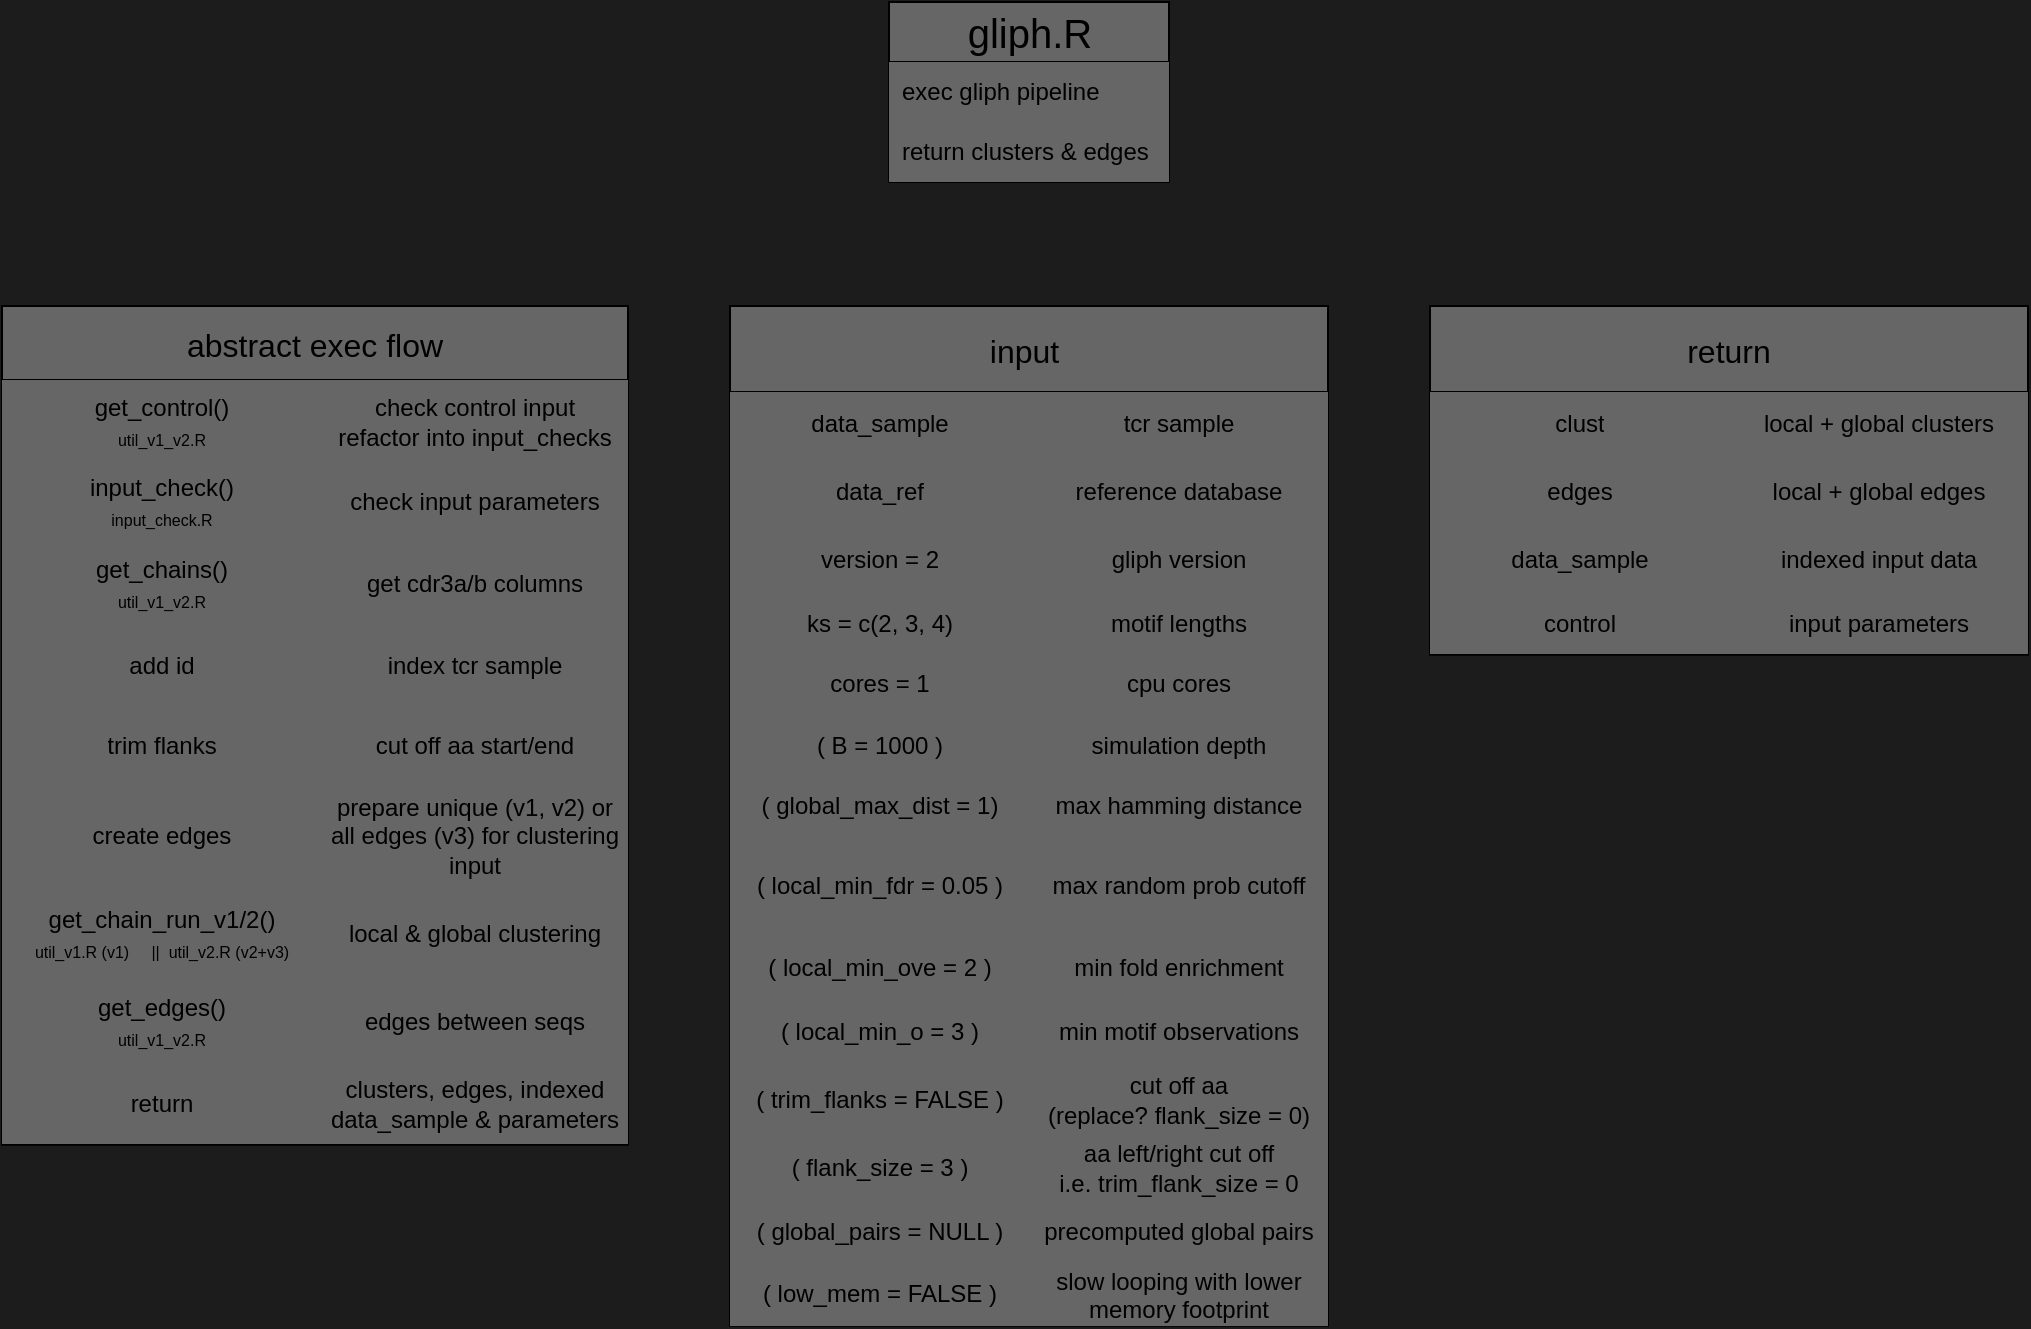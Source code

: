 <mxfile version="21.1.2" type="device" pages="4">
  <diagram id="C5RBs43oDa-KdzZeNtuy" name="gliph.R">
    <mxGraphModel dx="1247" dy="750" grid="0" gridSize="10" guides="1" tooltips="1" connect="1" arrows="1" fold="1" page="1" pageScale="1" pageWidth="1169" pageHeight="827" background="#1C1C1C" math="0" shadow="0">
      <root>
        <mxCell id="WIyWlLk6GJQsqaUBKTNV-0" />
        <mxCell id="WIyWlLk6GJQsqaUBKTNV-1" parent="WIyWlLk6GJQsqaUBKTNV-0" />
        <mxCell id="44xcnMNpLmmJY_EVTT2l-0" value="&lt;font style=&quot;font-size: 20px;&quot;&gt;gliph.R&lt;/font&gt;" style="swimlane;fontStyle=0;childLayout=stackLayout;horizontal=1;startSize=30;horizontalStack=0;resizeParent=1;resizeParentMax=0;resizeLast=0;collapsible=1;marginBottom=0;whiteSpace=wrap;html=1;swimlaneFillColor=none;fillStyle=auto;fillColor=#666666;shadow=0;" parent="WIyWlLk6GJQsqaUBKTNV-1" vertex="1">
          <mxGeometry x="543.5" y="75" width="140" height="90" as="geometry">
            <mxRectangle x="99" y="41" width="68" height="30" as="alternateBounds" />
          </mxGeometry>
        </mxCell>
        <mxCell id="44xcnMNpLmmJY_EVTT2l-1" value="exec gliph pipeline" style="text;strokeColor=none;fillColor=#666666;align=left;verticalAlign=middle;spacingLeft=4;spacingRight=4;overflow=hidden;points=[[0,0.5],[1,0.5]];portConstraint=eastwest;rotatable=0;whiteSpace=wrap;html=1;shadow=0;" parent="44xcnMNpLmmJY_EVTT2l-0" vertex="1">
          <mxGeometry y="30" width="140" height="30" as="geometry" />
        </mxCell>
        <mxCell id="44xcnMNpLmmJY_EVTT2l-16" value="return clusters &amp;amp; edges" style="text;strokeColor=none;fillColor=#666666;align=left;verticalAlign=middle;spacingLeft=4;spacingRight=4;overflow=hidden;points=[[0,0.5],[1,0.5]];portConstraint=eastwest;rotatable=0;whiteSpace=wrap;html=1;shadow=0;" parent="44xcnMNpLmmJY_EVTT2l-0" vertex="1">
          <mxGeometry y="60" width="140" height="30" as="geometry" />
        </mxCell>
        <mxCell id="44xcnMNpLmmJY_EVTT2l-57" value="abstract exec flow" style="shape=table;startSize=37;container=1;collapsible=0;childLayout=tableLayout;fontSize=16;fillColor=#666666;" parent="WIyWlLk6GJQsqaUBKTNV-1" vertex="1">
          <mxGeometry x="100" y="227" width="313" height="419.341" as="geometry" />
        </mxCell>
        <mxCell id="44xcnMNpLmmJY_EVTT2l-58" value="" style="shape=tableRow;horizontal=0;startSize=0;swimlaneHead=0;swimlaneBody=0;strokeColor=inherit;top=0;left=0;bottom=0;right=0;collapsible=0;dropTarget=0;fillColor=none;points=[[0,0.5],[1,0.5]];portConstraint=eastwest;fontSize=16;" parent="44xcnMNpLmmJY_EVTT2l-57" vertex="1">
          <mxGeometry y="37" width="313" height="41" as="geometry" />
        </mxCell>
        <mxCell id="44xcnMNpLmmJY_EVTT2l-59" value="get_control()&lt;br&gt;&lt;font style=&quot;font-size: 8px;&quot;&gt;util_v1_v2.R&lt;/font&gt;" style="shape=partialRectangle;html=1;whiteSpace=wrap;connectable=0;strokeColor=inherit;overflow=hidden;fillColor=#666666;top=0;left=0;bottom=0;right=0;pointerEvents=1;fontSize=12;" parent="44xcnMNpLmmJY_EVTT2l-58" vertex="1">
          <mxGeometry width="160" height="41" as="geometry">
            <mxRectangle width="160" height="41" as="alternateBounds" />
          </mxGeometry>
        </mxCell>
        <mxCell id="44xcnMNpLmmJY_EVTT2l-60" value="check control input&lt;br&gt;refactor into input_checks" style="shape=partialRectangle;html=1;whiteSpace=wrap;connectable=0;strokeColor=inherit;overflow=hidden;fillColor=#666666;top=0;left=0;bottom=0;right=0;pointerEvents=1;fontSize=12;" parent="44xcnMNpLmmJY_EVTT2l-58" vertex="1">
          <mxGeometry x="160" width="153" height="41" as="geometry">
            <mxRectangle width="153" height="41" as="alternateBounds" />
          </mxGeometry>
        </mxCell>
        <mxCell id="44xcnMNpLmmJY_EVTT2l-61" value="" style="shape=tableRow;horizontal=0;startSize=0;swimlaneHead=0;swimlaneBody=0;strokeColor=inherit;top=0;left=0;bottom=0;right=0;collapsible=0;dropTarget=0;fillColor=none;points=[[0,0.5],[1,0.5]];portConstraint=eastwest;fontSize=16;" parent="44xcnMNpLmmJY_EVTT2l-57" vertex="1">
          <mxGeometry y="78" width="313" height="40" as="geometry" />
        </mxCell>
        <mxCell id="44xcnMNpLmmJY_EVTT2l-62" value="input_check()&lt;br&gt;&lt;font style=&quot;font-size: 8px;&quot;&gt;input_check.R&lt;/font&gt;" style="shape=partialRectangle;html=1;whiteSpace=wrap;connectable=0;strokeColor=inherit;overflow=hidden;fillColor=#666666;top=0;left=0;bottom=0;right=0;pointerEvents=1;fontSize=12;" parent="44xcnMNpLmmJY_EVTT2l-61" vertex="1">
          <mxGeometry width="160" height="40" as="geometry">
            <mxRectangle width="160" height="40" as="alternateBounds" />
          </mxGeometry>
        </mxCell>
        <mxCell id="44xcnMNpLmmJY_EVTT2l-63" value="check input parameters" style="shape=partialRectangle;html=1;whiteSpace=wrap;connectable=0;strokeColor=inherit;overflow=hidden;fillColor=#666666;top=0;left=0;bottom=0;right=0;pointerEvents=1;fontSize=12;" parent="44xcnMNpLmmJY_EVTT2l-61" vertex="1">
          <mxGeometry x="160" width="153" height="40" as="geometry">
            <mxRectangle width="153" height="40" as="alternateBounds" />
          </mxGeometry>
        </mxCell>
        <mxCell id="44xcnMNpLmmJY_EVTT2l-64" value="" style="shape=tableRow;horizontal=0;startSize=0;swimlaneHead=0;swimlaneBody=0;strokeColor=inherit;top=0;left=0;bottom=0;right=0;collapsible=0;dropTarget=0;fillColor=none;points=[[0,0.5],[1,0.5]];portConstraint=eastwest;fontSize=16;" parent="44xcnMNpLmmJY_EVTT2l-57" vertex="1">
          <mxGeometry y="118" width="313" height="41" as="geometry" />
        </mxCell>
        <mxCell id="44xcnMNpLmmJY_EVTT2l-65" value="get_chains()&lt;br&gt;&lt;font style=&quot;font-size: 8px;&quot;&gt;util_v1_v2.R&lt;/font&gt;" style="shape=partialRectangle;html=1;whiteSpace=wrap;connectable=0;strokeColor=inherit;overflow=hidden;fillColor=#666666;top=0;left=0;bottom=0;right=0;pointerEvents=1;fontSize=12;" parent="44xcnMNpLmmJY_EVTT2l-64" vertex="1">
          <mxGeometry width="160" height="41" as="geometry">
            <mxRectangle width="160" height="41" as="alternateBounds" />
          </mxGeometry>
        </mxCell>
        <mxCell id="44xcnMNpLmmJY_EVTT2l-66" value="get cdr3a/b columns" style="shape=partialRectangle;html=1;whiteSpace=wrap;connectable=0;strokeColor=inherit;overflow=hidden;fillColor=#666666;top=0;left=0;bottom=0;right=0;pointerEvents=1;fontSize=12;" parent="44xcnMNpLmmJY_EVTT2l-64" vertex="1">
          <mxGeometry x="160" width="153" height="41" as="geometry">
            <mxRectangle width="153" height="41" as="alternateBounds" />
          </mxGeometry>
        </mxCell>
        <mxCell id="44xcnMNpLmmJY_EVTT2l-67" value="" style="shape=tableRow;horizontal=0;startSize=0;swimlaneHead=0;swimlaneBody=0;strokeColor=inherit;top=0;left=0;bottom=0;right=0;collapsible=0;dropTarget=0;fillColor=none;points=[[0,0.5],[1,0.5]];portConstraint=eastwest;fontSize=16;" parent="44xcnMNpLmmJY_EVTT2l-57" vertex="1">
          <mxGeometry y="159" width="313" height="41" as="geometry" />
        </mxCell>
        <mxCell id="44xcnMNpLmmJY_EVTT2l-68" value="&lt;span style=&quot;font-style: normal;&quot;&gt;add id&lt;/span&gt;" style="shape=partialRectangle;html=1;whiteSpace=wrap;connectable=0;strokeColor=inherit;overflow=hidden;fillColor=#666666;top=0;left=0;bottom=0;right=0;pointerEvents=1;fontSize=12;fontStyle=2" parent="44xcnMNpLmmJY_EVTT2l-67" vertex="1">
          <mxGeometry width="160" height="41" as="geometry">
            <mxRectangle width="160" height="41" as="alternateBounds" />
          </mxGeometry>
        </mxCell>
        <mxCell id="44xcnMNpLmmJY_EVTT2l-69" value="index tcr sample" style="shape=partialRectangle;html=1;whiteSpace=wrap;connectable=0;strokeColor=inherit;overflow=hidden;fillColor=#666666;top=0;left=0;bottom=0;right=0;pointerEvents=1;fontSize=12;" parent="44xcnMNpLmmJY_EVTT2l-67" vertex="1">
          <mxGeometry x="160" width="153" height="41" as="geometry">
            <mxRectangle width="153" height="41" as="alternateBounds" />
          </mxGeometry>
        </mxCell>
        <mxCell id="44xcnMNpLmmJY_EVTT2l-70" value="" style="shape=tableRow;horizontal=0;startSize=0;swimlaneHead=0;swimlaneBody=0;strokeColor=inherit;top=0;left=0;bottom=0;right=0;collapsible=0;dropTarget=0;fillColor=none;points=[[0,0.5],[1,0.5]];portConstraint=eastwest;fontSize=16;" parent="44xcnMNpLmmJY_EVTT2l-57" vertex="1">
          <mxGeometry y="200" width="313" height="40" as="geometry" />
        </mxCell>
        <mxCell id="44xcnMNpLmmJY_EVTT2l-71" value="&lt;span&gt;trim flanks&lt;/span&gt;" style="shape=partialRectangle;html=1;whiteSpace=wrap;connectable=0;strokeColor=inherit;overflow=hidden;fillColor=#666666;top=0;left=0;bottom=0;right=0;pointerEvents=1;fontSize=12;fontStyle=0" parent="44xcnMNpLmmJY_EVTT2l-70" vertex="1">
          <mxGeometry width="160" height="40" as="geometry">
            <mxRectangle width="160" height="40" as="alternateBounds" />
          </mxGeometry>
        </mxCell>
        <mxCell id="44xcnMNpLmmJY_EVTT2l-72" value="cut off aa start/end" style="shape=partialRectangle;html=1;whiteSpace=wrap;connectable=0;strokeColor=inherit;overflow=hidden;fillColor=#666666;top=0;left=0;bottom=0;right=0;pointerEvents=1;fontSize=12;" parent="44xcnMNpLmmJY_EVTT2l-70" vertex="1">
          <mxGeometry x="160" width="153" height="40" as="geometry">
            <mxRectangle width="153" height="40" as="alternateBounds" />
          </mxGeometry>
        </mxCell>
        <mxCell id="44xcnMNpLmmJY_EVTT2l-73" value="" style="shape=tableRow;horizontal=0;startSize=0;swimlaneHead=0;swimlaneBody=0;strokeColor=inherit;top=0;left=0;bottom=0;right=0;collapsible=0;dropTarget=0;fillColor=none;points=[[0,0.5],[1,0.5]];portConstraint=eastwest;fontSize=16;" parent="44xcnMNpLmmJY_EVTT2l-57" vertex="1">
          <mxGeometry y="240" width="313" height="50" as="geometry" />
        </mxCell>
        <mxCell id="44xcnMNpLmmJY_EVTT2l-74" value="create edges" style="shape=partialRectangle;html=1;whiteSpace=wrap;connectable=0;strokeColor=inherit;overflow=hidden;fillColor=#666666;top=0;left=0;bottom=0;right=0;pointerEvents=1;fontSize=12;fontStyle=0" parent="44xcnMNpLmmJY_EVTT2l-73" vertex="1">
          <mxGeometry width="160" height="50" as="geometry">
            <mxRectangle width="160" height="50" as="alternateBounds" />
          </mxGeometry>
        </mxCell>
        <mxCell id="44xcnMNpLmmJY_EVTT2l-75" value="prepare unique (v1, v2) or &lt;br&gt;all edges (v3) for clustering input" style="shape=partialRectangle;html=1;whiteSpace=wrap;connectable=0;strokeColor=inherit;overflow=hidden;fillColor=#666666;top=0;left=0;bottom=0;right=0;pointerEvents=1;fontSize=12;" parent="44xcnMNpLmmJY_EVTT2l-73" vertex="1">
          <mxGeometry x="160" width="153" height="50" as="geometry">
            <mxRectangle width="153" height="50" as="alternateBounds" />
          </mxGeometry>
        </mxCell>
        <mxCell id="44xcnMNpLmmJY_EVTT2l-76" value="" style="shape=tableRow;horizontal=0;startSize=0;swimlaneHead=0;swimlaneBody=0;strokeColor=inherit;top=0;left=0;bottom=0;right=0;collapsible=0;dropTarget=0;fillColor=none;points=[[0,0.5],[1,0.5]];portConstraint=eastwest;fontSize=16;" parent="44xcnMNpLmmJY_EVTT2l-57" vertex="1">
          <mxGeometry y="290" width="313" height="47" as="geometry" />
        </mxCell>
        <mxCell id="44xcnMNpLmmJY_EVTT2l-77" value="get_chain_run_v1/2()&lt;br style=&quot;font-size: 11px;&quot;&gt;&lt;span style=&quot;font-size: 8px;&quot;&gt;util_v1.R (v1)&lt;span style=&quot;&quot;&gt; &lt;/span&gt;&amp;nbsp; &amp;nbsp; ||&lt;span style=&quot;&quot;&gt; &lt;span style=&quot;white-space: pre;&quot;&gt; &lt;/span&gt;&lt;/span&gt;util_v2.R (v2+v3)&lt;/span&gt;" style="shape=partialRectangle;html=1;whiteSpace=wrap;connectable=0;strokeColor=inherit;overflow=hidden;fillColor=#666666;top=0;left=0;bottom=0;right=0;pointerEvents=1;fontSize=12;" parent="44xcnMNpLmmJY_EVTT2l-76" vertex="1">
          <mxGeometry width="160" height="47" as="geometry">
            <mxRectangle width="160" height="47" as="alternateBounds" />
          </mxGeometry>
        </mxCell>
        <mxCell id="44xcnMNpLmmJY_EVTT2l-78" value="local &amp;amp; global clustering" style="shape=partialRectangle;html=1;whiteSpace=wrap;connectable=0;strokeColor=inherit;overflow=hidden;fillColor=#666666;top=0;left=0;bottom=0;right=0;pointerEvents=1;fontSize=12;" parent="44xcnMNpLmmJY_EVTT2l-76" vertex="1">
          <mxGeometry x="160" width="153" height="47" as="geometry">
            <mxRectangle width="153" height="47" as="alternateBounds" />
          </mxGeometry>
        </mxCell>
        <mxCell id="44xcnMNpLmmJY_EVTT2l-79" value="" style="shape=tableRow;horizontal=0;startSize=0;swimlaneHead=0;swimlaneBody=0;strokeColor=inherit;top=0;left=0;bottom=0;right=0;collapsible=0;dropTarget=0;fillColor=none;points=[[0,0.5],[1,0.5]];portConstraint=eastwest;fontSize=16;" parent="44xcnMNpLmmJY_EVTT2l-57" vertex="1">
          <mxGeometry y="337" width="313" height="41" as="geometry" />
        </mxCell>
        <mxCell id="44xcnMNpLmmJY_EVTT2l-80" value="get_edges()&lt;br&gt;&lt;font style=&quot;font-size: 8px;&quot;&gt;util_v1_v2.R&lt;/font&gt;" style="shape=partialRectangle;html=1;whiteSpace=wrap;connectable=0;strokeColor=inherit;overflow=hidden;fillColor=#666666;top=0;left=0;bottom=0;right=0;pointerEvents=1;fontSize=12;" parent="44xcnMNpLmmJY_EVTT2l-79" vertex="1">
          <mxGeometry width="160" height="41" as="geometry">
            <mxRectangle width="160" height="41" as="alternateBounds" />
          </mxGeometry>
        </mxCell>
        <mxCell id="44xcnMNpLmmJY_EVTT2l-81" value="edges between seqs" style="shape=partialRectangle;html=1;whiteSpace=wrap;connectable=0;strokeColor=inherit;overflow=hidden;fillColor=#666666;top=0;left=0;bottom=0;right=0;pointerEvents=1;fontSize=12;" parent="44xcnMNpLmmJY_EVTT2l-79" vertex="1">
          <mxGeometry x="160" width="153" height="41" as="geometry">
            <mxRectangle width="153" height="41" as="alternateBounds" />
          </mxGeometry>
        </mxCell>
        <mxCell id="44xcnMNpLmmJY_EVTT2l-82" value="" style="shape=tableRow;horizontal=0;startSize=0;swimlaneHead=0;swimlaneBody=0;strokeColor=inherit;top=0;left=0;bottom=0;right=0;collapsible=0;dropTarget=0;fillColor=none;points=[[0,0.5],[1,0.5]];portConstraint=eastwest;fontSize=16;" parent="44xcnMNpLmmJY_EVTT2l-57" vertex="1">
          <mxGeometry y="378" width="313" height="41" as="geometry" />
        </mxCell>
        <mxCell id="44xcnMNpLmmJY_EVTT2l-83" value="return" style="shape=partialRectangle;html=1;whiteSpace=wrap;connectable=0;strokeColor=inherit;overflow=hidden;fillColor=#666666;top=0;left=0;bottom=0;right=0;pointerEvents=1;fontSize=12;" parent="44xcnMNpLmmJY_EVTT2l-82" vertex="1">
          <mxGeometry width="160" height="41" as="geometry">
            <mxRectangle width="160" height="41" as="alternateBounds" />
          </mxGeometry>
        </mxCell>
        <mxCell id="44xcnMNpLmmJY_EVTT2l-84" value="clusters, edges, indexed data_sample &amp;amp; parameters" style="shape=partialRectangle;html=1;whiteSpace=wrap;connectable=0;strokeColor=inherit;overflow=hidden;fillColor=#666666;top=0;left=0;bottom=0;right=0;pointerEvents=1;fontSize=12;" parent="44xcnMNpLmmJY_EVTT2l-82" vertex="1">
          <mxGeometry x="160" width="153" height="41" as="geometry">
            <mxRectangle width="153" height="41" as="alternateBounds" />
          </mxGeometry>
        </mxCell>
        <mxCell id="wXSr76FdmFWwSOD84wt1-0" value="input " style="shape=table;startSize=43;container=1;collapsible=0;childLayout=tableLayout;fontSize=16;verticalAlign=middle;fillColor=#666666;strokeWidth=1;swimlaneLine=1;shadow=0;rounded=0;perimeterSpacing=1;" parent="WIyWlLk6GJQsqaUBKTNV-1" vertex="1">
          <mxGeometry x="464" y="227" width="299" height="509.848" as="geometry" />
        </mxCell>
        <mxCell id="wXSr76FdmFWwSOD84wt1-1" value="" style="shape=tableRow;horizontal=0;startSize=0;swimlaneHead=0;swimlaneBody=0;strokeColor=inherit;top=0;left=0;bottom=0;right=0;collapsible=0;dropTarget=0;fillColor=none;points=[[0,0.5],[1,0.5]];portConstraint=eastwest;fontSize=16;" parent="wXSr76FdmFWwSOD84wt1-0" vertex="1">
          <mxGeometry y="43" width="299" height="32" as="geometry" />
        </mxCell>
        <mxCell id="wXSr76FdmFWwSOD84wt1-2" value="data_sample" style="shape=partialRectangle;html=1;whiteSpace=wrap;connectable=0;strokeColor=inherit;overflow=hidden;fillColor=#666666;top=0;left=0;bottom=0;right=0;pointerEvents=1;fontSize=12;" parent="wXSr76FdmFWwSOD84wt1-1" vertex="1">
          <mxGeometry width="150" height="32" as="geometry">
            <mxRectangle width="150" height="32" as="alternateBounds" />
          </mxGeometry>
        </mxCell>
        <mxCell id="wXSr76FdmFWwSOD84wt1-3" value="tcr sample" style="shape=partialRectangle;html=1;whiteSpace=wrap;connectable=0;strokeColor=inherit;overflow=hidden;fillColor=#666666;top=0;left=0;bottom=0;right=0;pointerEvents=1;fontSize=12;" parent="wXSr76FdmFWwSOD84wt1-1" vertex="1">
          <mxGeometry x="150" width="149" height="32" as="geometry">
            <mxRectangle width="149" height="32" as="alternateBounds" />
          </mxGeometry>
        </mxCell>
        <mxCell id="wXSr76FdmFWwSOD84wt1-4" value="" style="shape=tableRow;horizontal=0;startSize=0;swimlaneHead=0;swimlaneBody=0;strokeColor=inherit;top=0;left=0;bottom=0;right=0;collapsible=0;dropTarget=0;fillColor=none;points=[[0,0.5],[1,0.5]];portConstraint=eastwest;fontSize=16;" parent="wXSr76FdmFWwSOD84wt1-0" vertex="1">
          <mxGeometry y="75" width="299" height="36" as="geometry" />
        </mxCell>
        <mxCell id="wXSr76FdmFWwSOD84wt1-5" value="data_ref" style="shape=partialRectangle;html=1;whiteSpace=wrap;connectable=0;strokeColor=inherit;overflow=hidden;fillColor=#666666;top=0;left=0;bottom=0;right=0;pointerEvents=1;fontSize=12;" parent="wXSr76FdmFWwSOD84wt1-4" vertex="1">
          <mxGeometry width="150" height="36" as="geometry">
            <mxRectangle width="150" height="36" as="alternateBounds" />
          </mxGeometry>
        </mxCell>
        <mxCell id="wXSr76FdmFWwSOD84wt1-6" value="reference database" style="shape=partialRectangle;html=1;whiteSpace=wrap;connectable=0;strokeColor=inherit;overflow=hidden;fillColor=#666666;top=0;left=0;bottom=0;right=0;pointerEvents=1;fontSize=12;" parent="wXSr76FdmFWwSOD84wt1-4" vertex="1">
          <mxGeometry x="150" width="149" height="36" as="geometry">
            <mxRectangle width="149" height="36" as="alternateBounds" />
          </mxGeometry>
        </mxCell>
        <mxCell id="wXSr76FdmFWwSOD84wt1-7" value="" style="shape=tableRow;horizontal=0;startSize=0;swimlaneHead=0;swimlaneBody=0;strokeColor=inherit;top=0;left=0;bottom=0;right=0;collapsible=0;dropTarget=0;fillColor=none;points=[[0,0.5],[1,0.5]];portConstraint=eastwest;fontSize=16;" parent="wXSr76FdmFWwSOD84wt1-0" vertex="1">
          <mxGeometry y="111" width="299" height="32" as="geometry" />
        </mxCell>
        <mxCell id="wXSr76FdmFWwSOD84wt1-8" value="version = 2" style="shape=partialRectangle;html=1;whiteSpace=wrap;connectable=0;strokeColor=inherit;overflow=hidden;fillColor=#666666;top=0;left=0;bottom=0;right=0;pointerEvents=1;fontSize=12;" parent="wXSr76FdmFWwSOD84wt1-7" vertex="1">
          <mxGeometry width="150" height="32" as="geometry">
            <mxRectangle width="150" height="32" as="alternateBounds" />
          </mxGeometry>
        </mxCell>
        <mxCell id="wXSr76FdmFWwSOD84wt1-9" value="gliph version" style="shape=partialRectangle;html=1;whiteSpace=wrap;connectable=0;strokeColor=inherit;overflow=hidden;fillColor=#666666;top=0;left=0;bottom=0;right=0;pointerEvents=1;fontSize=12;" parent="wXSr76FdmFWwSOD84wt1-7" vertex="1">
          <mxGeometry x="150" width="149" height="32" as="geometry">
            <mxRectangle width="149" height="32" as="alternateBounds" />
          </mxGeometry>
        </mxCell>
        <mxCell id="wXSr76FdmFWwSOD84wt1-10" value="" style="shape=tableRow;horizontal=0;startSize=0;swimlaneHead=0;swimlaneBody=0;strokeColor=inherit;top=0;left=0;bottom=0;right=0;collapsible=0;dropTarget=0;fillColor=none;points=[[0,0.5],[1,0.5]];portConstraint=eastwest;fontSize=16;" parent="wXSr76FdmFWwSOD84wt1-0" vertex="1">
          <mxGeometry y="143" width="299" height="31" as="geometry" />
        </mxCell>
        <mxCell id="wXSr76FdmFWwSOD84wt1-11" value="ks = c(2, 3, 4)" style="shape=partialRectangle;html=1;whiteSpace=wrap;connectable=0;strokeColor=inherit;overflow=hidden;fillColor=#666666;top=0;left=0;bottom=0;right=0;pointerEvents=1;fontSize=12;" parent="wXSr76FdmFWwSOD84wt1-10" vertex="1">
          <mxGeometry width="150" height="31" as="geometry">
            <mxRectangle width="150" height="31" as="alternateBounds" />
          </mxGeometry>
        </mxCell>
        <mxCell id="wXSr76FdmFWwSOD84wt1-12" value="motif lengths" style="shape=partialRectangle;html=1;whiteSpace=wrap;connectable=0;strokeColor=inherit;overflow=hidden;fillColor=#666666;top=0;left=0;bottom=0;right=0;pointerEvents=1;fontSize=12;" parent="wXSr76FdmFWwSOD84wt1-10" vertex="1">
          <mxGeometry x="150" width="149" height="31" as="geometry">
            <mxRectangle width="149" height="31" as="alternateBounds" />
          </mxGeometry>
        </mxCell>
        <mxCell id="wXSr76FdmFWwSOD84wt1-13" value="" style="shape=tableRow;horizontal=0;startSize=0;swimlaneHead=0;swimlaneBody=0;strokeColor=inherit;top=0;left=0;bottom=0;right=0;collapsible=0;dropTarget=0;fillColor=none;points=[[0,0.5],[1,0.5]];portConstraint=eastwest;fontSize=16;" parent="wXSr76FdmFWwSOD84wt1-0" vertex="1">
          <mxGeometry y="174" width="299" height="30" as="geometry" />
        </mxCell>
        <mxCell id="wXSr76FdmFWwSOD84wt1-14" value="cores = 1" style="shape=partialRectangle;html=1;whiteSpace=wrap;connectable=0;strokeColor=inherit;overflow=hidden;fillColor=#666666;top=0;left=0;bottom=0;right=0;pointerEvents=1;fontSize=12;" parent="wXSr76FdmFWwSOD84wt1-13" vertex="1">
          <mxGeometry width="150" height="30" as="geometry">
            <mxRectangle width="150" height="30" as="alternateBounds" />
          </mxGeometry>
        </mxCell>
        <mxCell id="wXSr76FdmFWwSOD84wt1-15" value="cpu cores" style="shape=partialRectangle;html=1;whiteSpace=wrap;connectable=0;strokeColor=inherit;overflow=hidden;fillColor=#666666;top=0;left=0;bottom=0;right=0;pointerEvents=1;fontSize=12;" parent="wXSr76FdmFWwSOD84wt1-13" vertex="1">
          <mxGeometry x="150" width="149" height="30" as="geometry">
            <mxRectangle width="149" height="30" as="alternateBounds" />
          </mxGeometry>
        </mxCell>
        <mxCell id="wXSr76FdmFWwSOD84wt1-16" value="" style="shape=tableRow;horizontal=0;startSize=0;swimlaneHead=0;swimlaneBody=0;strokeColor=inherit;top=0;left=0;bottom=0;right=0;collapsible=0;dropTarget=0;fillColor=none;points=[[0,0.5],[1,0.5]];portConstraint=eastwest;fontSize=16;" parent="wXSr76FdmFWwSOD84wt1-0" vertex="1">
          <mxGeometry y="204" width="299" height="31" as="geometry" />
        </mxCell>
        <mxCell id="wXSr76FdmFWwSOD84wt1-17" value="( B = 1000 )" style="shape=partialRectangle;html=1;whiteSpace=wrap;connectable=0;strokeColor=inherit;overflow=hidden;fillColor=#666666;top=0;left=0;bottom=0;right=0;pointerEvents=1;fontSize=12;" parent="wXSr76FdmFWwSOD84wt1-16" vertex="1">
          <mxGeometry width="150" height="31" as="geometry">
            <mxRectangle width="150" height="31" as="alternateBounds" />
          </mxGeometry>
        </mxCell>
        <mxCell id="wXSr76FdmFWwSOD84wt1-18" value="simulation depth" style="shape=partialRectangle;html=1;whiteSpace=wrap;connectable=0;strokeColor=inherit;overflow=hidden;fillColor=#666666;top=0;left=0;bottom=0;right=0;pointerEvents=1;fontSize=12;" parent="wXSr76FdmFWwSOD84wt1-16" vertex="1">
          <mxGeometry x="150" width="149" height="31" as="geometry">
            <mxRectangle width="149" height="31" as="alternateBounds" />
          </mxGeometry>
        </mxCell>
        <mxCell id="wXSr76FdmFWwSOD84wt1-19" value="" style="shape=tableRow;horizontal=0;startSize=0;swimlaneHead=0;swimlaneBody=0;strokeColor=inherit;top=0;left=0;bottom=0;right=0;collapsible=0;dropTarget=0;fillColor=none;points=[[0,0.5],[1,0.5]];portConstraint=eastwest;fontSize=16;" parent="wXSr76FdmFWwSOD84wt1-0" vertex="1">
          <mxGeometry y="235" width="299" height="29" as="geometry" />
        </mxCell>
        <mxCell id="wXSr76FdmFWwSOD84wt1-20" value="( global_max_dist = 1)" style="shape=partialRectangle;html=1;whiteSpace=wrap;connectable=0;strokeColor=inherit;overflow=hidden;fillColor=#666666;top=0;left=0;bottom=0;right=0;pointerEvents=1;fontSize=12;" parent="wXSr76FdmFWwSOD84wt1-19" vertex="1">
          <mxGeometry width="150" height="29" as="geometry">
            <mxRectangle width="150" height="29" as="alternateBounds" />
          </mxGeometry>
        </mxCell>
        <mxCell id="wXSr76FdmFWwSOD84wt1-21" value="max hamming distance" style="shape=partialRectangle;html=1;whiteSpace=wrap;connectable=0;strokeColor=inherit;overflow=hidden;fillColor=#666666;top=0;left=0;bottom=0;right=0;pointerEvents=1;fontSize=12;" parent="wXSr76FdmFWwSOD84wt1-19" vertex="1">
          <mxGeometry x="150" width="149" height="29" as="geometry">
            <mxRectangle width="149" height="29" as="alternateBounds" />
          </mxGeometry>
        </mxCell>
        <mxCell id="wXSr76FdmFWwSOD84wt1-22" value="" style="shape=tableRow;horizontal=0;startSize=0;swimlaneHead=0;swimlaneBody=0;strokeColor=inherit;top=0;left=0;bottom=0;right=0;collapsible=0;dropTarget=0;fillColor=none;points=[[0,0.5],[1,0.5]];portConstraint=eastwest;fontSize=16;" parent="wXSr76FdmFWwSOD84wt1-0" vertex="1">
          <mxGeometry y="264" width="299" height="51" as="geometry" />
        </mxCell>
        <mxCell id="wXSr76FdmFWwSOD84wt1-23" value="( local_min_fdr = 0.05 )" style="shape=partialRectangle;html=1;whiteSpace=wrap;connectable=0;strokeColor=inherit;overflow=hidden;fillColor=#666666;top=0;left=0;bottom=0;right=0;pointerEvents=1;fontSize=12;" parent="wXSr76FdmFWwSOD84wt1-22" vertex="1">
          <mxGeometry width="150" height="51" as="geometry">
            <mxRectangle width="150" height="51" as="alternateBounds" />
          </mxGeometry>
        </mxCell>
        <mxCell id="wXSr76FdmFWwSOD84wt1-24" value="max random prob cutoff" style="shape=partialRectangle;html=1;whiteSpace=wrap;connectable=0;strokeColor=inherit;overflow=hidden;fillColor=#666666;top=0;left=0;bottom=0;right=0;pointerEvents=1;fontSize=12;" parent="wXSr76FdmFWwSOD84wt1-22" vertex="1">
          <mxGeometry x="150" width="149" height="51" as="geometry">
            <mxRectangle width="149" height="51" as="alternateBounds" />
          </mxGeometry>
        </mxCell>
        <mxCell id="wXSr76FdmFWwSOD84wt1-25" value="" style="shape=tableRow;horizontal=0;startSize=0;swimlaneHead=0;swimlaneBody=0;strokeColor=inherit;top=0;left=0;bottom=0;right=0;collapsible=0;dropTarget=0;fillColor=none;points=[[0,0.5],[1,0.5]];portConstraint=eastwest;fontSize=16;" parent="wXSr76FdmFWwSOD84wt1-0" vertex="1">
          <mxGeometry y="315" width="299" height="32" as="geometry" />
        </mxCell>
        <mxCell id="wXSr76FdmFWwSOD84wt1-26" value="( local_min_ove = 2 )" style="shape=partialRectangle;html=1;whiteSpace=wrap;connectable=0;strokeColor=inherit;overflow=hidden;fillColor=#666666;top=0;left=0;bottom=0;right=0;pointerEvents=1;fontSize=12;" parent="wXSr76FdmFWwSOD84wt1-25" vertex="1">
          <mxGeometry width="150" height="32" as="geometry">
            <mxRectangle width="150" height="32" as="alternateBounds" />
          </mxGeometry>
        </mxCell>
        <mxCell id="wXSr76FdmFWwSOD84wt1-27" value="min fold enrichment" style="shape=partialRectangle;html=1;whiteSpace=wrap;connectable=0;strokeColor=inherit;overflow=hidden;fillColor=#666666;top=0;left=0;bottom=0;right=0;pointerEvents=1;fontSize=12;" parent="wXSr76FdmFWwSOD84wt1-25" vertex="1">
          <mxGeometry x="150" width="149" height="32" as="geometry">
            <mxRectangle width="149" height="32" as="alternateBounds" />
          </mxGeometry>
        </mxCell>
        <mxCell id="wXSr76FdmFWwSOD84wt1-28" value="" style="shape=tableRow;horizontal=0;startSize=0;swimlaneHead=0;swimlaneBody=0;strokeColor=inherit;top=0;left=0;bottom=0;right=0;collapsible=0;dropTarget=0;fillColor=none;points=[[0,0.5],[1,0.5]];portConstraint=eastwest;fontSize=16;" parent="wXSr76FdmFWwSOD84wt1-0" vertex="1">
          <mxGeometry y="347" width="299" height="32" as="geometry" />
        </mxCell>
        <mxCell id="wXSr76FdmFWwSOD84wt1-29" value="( local_min_o = 3 )" style="shape=partialRectangle;html=1;whiteSpace=wrap;connectable=0;strokeColor=inherit;overflow=hidden;fillColor=#666666;top=0;left=0;bottom=0;right=0;pointerEvents=1;fontSize=12;" parent="wXSr76FdmFWwSOD84wt1-28" vertex="1">
          <mxGeometry width="150" height="32" as="geometry">
            <mxRectangle width="150" height="32" as="alternateBounds" />
          </mxGeometry>
        </mxCell>
        <mxCell id="wXSr76FdmFWwSOD84wt1-30" value="min motif observations" style="shape=partialRectangle;html=1;whiteSpace=wrap;connectable=0;strokeColor=inherit;overflow=hidden;fillColor=#666666;top=0;left=0;bottom=0;right=0;pointerEvents=1;fontSize=12;" parent="wXSr76FdmFWwSOD84wt1-28" vertex="1">
          <mxGeometry x="150" width="149" height="32" as="geometry">
            <mxRectangle width="149" height="32" as="alternateBounds" />
          </mxGeometry>
        </mxCell>
        <mxCell id="wXSr76FdmFWwSOD84wt1-31" value="" style="shape=tableRow;horizontal=0;startSize=0;swimlaneHead=0;swimlaneBody=0;strokeColor=inherit;top=0;left=0;bottom=0;right=0;collapsible=0;dropTarget=0;fillColor=none;points=[[0,0.5],[1,0.5]];portConstraint=eastwest;fontSize=16;" parent="wXSr76FdmFWwSOD84wt1-0" vertex="1">
          <mxGeometry y="379" width="299" height="35" as="geometry" />
        </mxCell>
        <mxCell id="wXSr76FdmFWwSOD84wt1-32" value="( trim_flanks = FALSE )" style="shape=partialRectangle;html=1;whiteSpace=wrap;connectable=0;strokeColor=inherit;overflow=hidden;fillColor=#666666;top=0;left=0;bottom=0;right=0;pointerEvents=1;fontSize=12;" parent="wXSr76FdmFWwSOD84wt1-31" vertex="1">
          <mxGeometry width="150" height="35" as="geometry">
            <mxRectangle width="150" height="35" as="alternateBounds" />
          </mxGeometry>
        </mxCell>
        <mxCell id="wXSr76FdmFWwSOD84wt1-33" value="cut off aa&lt;br&gt;(replace? flank_size = 0)" style="shape=partialRectangle;html=1;whiteSpace=wrap;connectable=0;strokeColor=inherit;overflow=hidden;fillColor=#666666;top=0;left=0;bottom=0;right=0;pointerEvents=1;fontSize=12;" parent="wXSr76FdmFWwSOD84wt1-31" vertex="1">
          <mxGeometry x="150" width="149" height="35" as="geometry">
            <mxRectangle width="149" height="35" as="alternateBounds" />
          </mxGeometry>
        </mxCell>
        <mxCell id="wXSr76FdmFWwSOD84wt1-34" value="" style="shape=tableRow;horizontal=0;startSize=0;swimlaneHead=0;swimlaneBody=0;strokeColor=inherit;top=0;left=0;bottom=0;right=0;collapsible=0;dropTarget=0;fillColor=none;points=[[0,0.5],[1,0.5]];portConstraint=eastwest;fontSize=16;" parent="wXSr76FdmFWwSOD84wt1-0" vertex="1">
          <mxGeometry y="414" width="299" height="33" as="geometry" />
        </mxCell>
        <mxCell id="wXSr76FdmFWwSOD84wt1-35" value="( flank_size = 3 )" style="shape=partialRectangle;html=1;whiteSpace=wrap;connectable=0;strokeColor=inherit;overflow=hidden;fillColor=#666666;top=0;left=0;bottom=0;right=0;pointerEvents=1;fontSize=12;" parent="wXSr76FdmFWwSOD84wt1-34" vertex="1">
          <mxGeometry width="150" height="33" as="geometry">
            <mxRectangle width="150" height="33" as="alternateBounds" />
          </mxGeometry>
        </mxCell>
        <mxCell id="wXSr76FdmFWwSOD84wt1-36" value="aa left/right cut off&lt;br&gt;i.e. trim_flank_size = 0" style="shape=partialRectangle;html=1;whiteSpace=wrap;connectable=0;strokeColor=inherit;overflow=hidden;fillColor=#666666;top=0;left=0;bottom=0;right=0;pointerEvents=1;fontSize=12;" parent="wXSr76FdmFWwSOD84wt1-34" vertex="1">
          <mxGeometry x="150" width="149" height="33" as="geometry">
            <mxRectangle width="149" height="33" as="alternateBounds" />
          </mxGeometry>
        </mxCell>
        <mxCell id="wXSr76FdmFWwSOD84wt1-37" value="" style="shape=tableRow;horizontal=0;startSize=0;swimlaneHead=0;swimlaneBody=0;strokeColor=inherit;top=0;left=0;bottom=0;right=0;collapsible=0;dropTarget=0;fillColor=none;points=[[0,0.5],[1,0.5]];portConstraint=eastwest;fontSize=16;" parent="wXSr76FdmFWwSOD84wt1-0" vertex="1">
          <mxGeometry y="447" width="299" height="31" as="geometry" />
        </mxCell>
        <mxCell id="wXSr76FdmFWwSOD84wt1-38" value="( global_pairs = NULL )" style="shape=partialRectangle;html=1;whiteSpace=wrap;connectable=0;strokeColor=inherit;overflow=hidden;fillColor=#666666;top=0;left=0;bottom=0;right=0;pointerEvents=1;fontSize=12;" parent="wXSr76FdmFWwSOD84wt1-37" vertex="1">
          <mxGeometry width="150" height="31" as="geometry">
            <mxRectangle width="150" height="31" as="alternateBounds" />
          </mxGeometry>
        </mxCell>
        <mxCell id="wXSr76FdmFWwSOD84wt1-39" value="precomputed global pairs" style="shape=partialRectangle;html=1;whiteSpace=wrap;connectable=0;strokeColor=inherit;overflow=hidden;fillColor=#666666;top=0;left=0;bottom=0;right=0;pointerEvents=1;fontSize=12;" parent="wXSr76FdmFWwSOD84wt1-37" vertex="1">
          <mxGeometry x="150" width="149" height="31" as="geometry">
            <mxRectangle width="149" height="31" as="alternateBounds" />
          </mxGeometry>
        </mxCell>
        <mxCell id="wXSr76FdmFWwSOD84wt1-84" value="" style="shape=tableRow;horizontal=0;startSize=0;swimlaneHead=0;swimlaneBody=0;strokeColor=inherit;top=0;left=0;bottom=0;right=0;collapsible=0;dropTarget=0;fillColor=none;points=[[0,0.5],[1,0.5]];portConstraint=eastwest;fontSize=16;" parent="wXSr76FdmFWwSOD84wt1-0" vertex="1">
          <mxGeometry y="478" width="299" height="32" as="geometry" />
        </mxCell>
        <mxCell id="wXSr76FdmFWwSOD84wt1-85" value="( low_mem = FALSE )" style="shape=partialRectangle;html=1;whiteSpace=wrap;connectable=0;strokeColor=inherit;overflow=hidden;fillColor=#666666;top=0;left=0;bottom=0;right=0;pointerEvents=1;fontSize=12;" parent="wXSr76FdmFWwSOD84wt1-84" vertex="1">
          <mxGeometry width="150" height="32" as="geometry">
            <mxRectangle width="150" height="32" as="alternateBounds" />
          </mxGeometry>
        </mxCell>
        <mxCell id="wXSr76FdmFWwSOD84wt1-86" value="slow looping with lower memory footprint" style="shape=partialRectangle;html=1;whiteSpace=wrap;connectable=0;strokeColor=inherit;overflow=hidden;fillColor=#666666;top=0;left=0;bottom=0;right=0;pointerEvents=1;fontSize=12;" parent="wXSr76FdmFWwSOD84wt1-84" vertex="1">
          <mxGeometry x="150" width="149" height="32" as="geometry">
            <mxRectangle width="149" height="32" as="alternateBounds" />
          </mxGeometry>
        </mxCell>
        <mxCell id="wXSr76FdmFWwSOD84wt1-40" value="return" style="shape=table;startSize=43;container=1;collapsible=0;childLayout=tableLayout;fontSize=16;verticalAlign=middle;fillColor=#666666;" parent="WIyWlLk6GJQsqaUBKTNV-1" vertex="1">
          <mxGeometry x="814" y="227" width="299" height="174.421" as="geometry" />
        </mxCell>
        <mxCell id="wXSr76FdmFWwSOD84wt1-41" value="" style="shape=tableRow;horizontal=0;startSize=0;swimlaneHead=0;swimlaneBody=0;strokeColor=inherit;top=0;left=0;bottom=0;right=0;collapsible=0;dropTarget=0;fillColor=none;points=[[0,0.5],[1,0.5]];portConstraint=eastwest;fontSize=16;" parent="wXSr76FdmFWwSOD84wt1-40" vertex="1">
          <mxGeometry y="43" width="299" height="32" as="geometry" />
        </mxCell>
        <mxCell id="wXSr76FdmFWwSOD84wt1-42" value="clust" style="shape=partialRectangle;html=1;whiteSpace=wrap;connectable=0;strokeColor=inherit;overflow=hidden;fillColor=#666666;top=0;left=0;bottom=0;right=0;pointerEvents=1;fontSize=12;" parent="wXSr76FdmFWwSOD84wt1-41" vertex="1">
          <mxGeometry width="150" height="32" as="geometry">
            <mxRectangle width="150" height="32" as="alternateBounds" />
          </mxGeometry>
        </mxCell>
        <mxCell id="wXSr76FdmFWwSOD84wt1-43" value="local + global clusters" style="shape=partialRectangle;html=1;whiteSpace=wrap;connectable=0;strokeColor=inherit;overflow=hidden;fillColor=#666666;top=0;left=0;bottom=0;right=0;pointerEvents=1;fontSize=12;" parent="wXSr76FdmFWwSOD84wt1-41" vertex="1">
          <mxGeometry x="150" width="149" height="32" as="geometry">
            <mxRectangle width="149" height="32" as="alternateBounds" />
          </mxGeometry>
        </mxCell>
        <mxCell id="wXSr76FdmFWwSOD84wt1-44" value="" style="shape=tableRow;horizontal=0;startSize=0;swimlaneHead=0;swimlaneBody=0;strokeColor=inherit;top=0;left=0;bottom=0;right=0;collapsible=0;dropTarget=0;fillColor=none;points=[[0,0.5],[1,0.5]];portConstraint=eastwest;fontSize=16;" parent="wXSr76FdmFWwSOD84wt1-40" vertex="1">
          <mxGeometry y="75" width="299" height="36" as="geometry" />
        </mxCell>
        <mxCell id="wXSr76FdmFWwSOD84wt1-45" value="edges" style="shape=partialRectangle;html=1;whiteSpace=wrap;connectable=0;strokeColor=inherit;overflow=hidden;fillColor=#666666;top=0;left=0;bottom=0;right=0;pointerEvents=1;fontSize=12;" parent="wXSr76FdmFWwSOD84wt1-44" vertex="1">
          <mxGeometry width="150" height="36" as="geometry">
            <mxRectangle width="150" height="36" as="alternateBounds" />
          </mxGeometry>
        </mxCell>
        <mxCell id="wXSr76FdmFWwSOD84wt1-46" value="local + global edges" style="shape=partialRectangle;html=1;whiteSpace=wrap;connectable=0;strokeColor=inherit;overflow=hidden;fillColor=#666666;top=0;left=0;bottom=0;right=0;pointerEvents=1;fontSize=12;" parent="wXSr76FdmFWwSOD84wt1-44" vertex="1">
          <mxGeometry x="150" width="149" height="36" as="geometry">
            <mxRectangle width="149" height="36" as="alternateBounds" />
          </mxGeometry>
        </mxCell>
        <mxCell id="wXSr76FdmFWwSOD84wt1-47" value="" style="shape=tableRow;horizontal=0;startSize=0;swimlaneHead=0;swimlaneBody=0;strokeColor=inherit;top=0;left=0;bottom=0;right=0;collapsible=0;dropTarget=0;fillColor=none;points=[[0,0.5],[1,0.5]];portConstraint=eastwest;fontSize=16;" parent="wXSr76FdmFWwSOD84wt1-40" vertex="1">
          <mxGeometry y="111" width="299" height="32" as="geometry" />
        </mxCell>
        <mxCell id="wXSr76FdmFWwSOD84wt1-48" value="data_sample" style="shape=partialRectangle;html=1;whiteSpace=wrap;connectable=0;strokeColor=inherit;overflow=hidden;fillColor=#666666;top=0;left=0;bottom=0;right=0;pointerEvents=1;fontSize=12;" parent="wXSr76FdmFWwSOD84wt1-47" vertex="1">
          <mxGeometry width="150" height="32" as="geometry">
            <mxRectangle width="150" height="32" as="alternateBounds" />
          </mxGeometry>
        </mxCell>
        <mxCell id="wXSr76FdmFWwSOD84wt1-49" value="indexed input data" style="shape=partialRectangle;html=1;whiteSpace=wrap;connectable=0;strokeColor=inherit;overflow=hidden;fillColor=#666666;top=0;left=0;bottom=0;right=0;pointerEvents=1;fontSize=12;" parent="wXSr76FdmFWwSOD84wt1-47" vertex="1">
          <mxGeometry x="150" width="149" height="32" as="geometry">
            <mxRectangle width="149" height="32" as="alternateBounds" />
          </mxGeometry>
        </mxCell>
        <mxCell id="wXSr76FdmFWwSOD84wt1-50" value="" style="shape=tableRow;horizontal=0;startSize=0;swimlaneHead=0;swimlaneBody=0;strokeColor=inherit;top=0;left=0;bottom=0;right=0;collapsible=0;dropTarget=0;fillColor=none;points=[[0,0.5],[1,0.5]];portConstraint=eastwest;fontSize=16;" parent="wXSr76FdmFWwSOD84wt1-40" vertex="1">
          <mxGeometry y="143" width="299" height="31" as="geometry" />
        </mxCell>
        <mxCell id="wXSr76FdmFWwSOD84wt1-51" value="control" style="shape=partialRectangle;html=1;whiteSpace=wrap;connectable=0;strokeColor=inherit;overflow=hidden;fillColor=#666666;top=0;left=0;bottom=0;right=0;pointerEvents=1;fontSize=12;" parent="wXSr76FdmFWwSOD84wt1-50" vertex="1">
          <mxGeometry width="150" height="31" as="geometry">
            <mxRectangle width="150" height="31" as="alternateBounds" />
          </mxGeometry>
        </mxCell>
        <mxCell id="wXSr76FdmFWwSOD84wt1-52" value="input parameters" style="shape=partialRectangle;html=1;whiteSpace=wrap;connectable=0;strokeColor=inherit;overflow=hidden;fillColor=#666666;top=0;left=0;bottom=0;right=0;pointerEvents=1;fontSize=12;" parent="wXSr76FdmFWwSOD84wt1-50" vertex="1">
          <mxGeometry x="150" width="149" height="31" as="geometry">
            <mxRectangle width="149" height="31" as="alternateBounds" />
          </mxGeometry>
        </mxCell>
      </root>
    </mxGraphModel>
  </diagram>
  <diagram name="util_v1.R" id="EEQugb6AHyEGp_raYXd-">
    <mxGraphModel dx="1147" dy="690" grid="0" gridSize="10" guides="1" tooltips="1" connect="1" arrows="1" fold="1" page="1" pageScale="1" pageWidth="1169" pageHeight="827" background="#1C1C1C" math="0" shadow="0">
      <root>
        <mxCell id="tUNUYp17RYrZfFOTdNO8-0" />
        <mxCell id="tUNUYp17RYrZfFOTdNO8-1" parent="tUNUYp17RYrZfFOTdNO8-0" />
        <mxCell id="tUNUYp17RYrZfFOTdNO8-2" value="&lt;font style=&quot;font-size: 20px;&quot;&gt;util_v1.R&lt;/font&gt;" style="swimlane;fontStyle=0;childLayout=stackLayout;horizontal=1;startSize=30;horizontalStack=0;resizeParent=1;resizeParentMax=0;resizeLast=0;collapsible=1;marginBottom=0;whiteSpace=wrap;html=1;swimlaneFillColor=none;fillStyle=auto;fillColor=#666666;shadow=0;" parent="tUNUYp17RYrZfFOTdNO8-1" vertex="1">
          <mxGeometry x="543.5" y="75" width="140" height="90" as="geometry">
            <mxRectangle x="99" y="41" width="68" height="30" as="alternateBounds" />
          </mxGeometry>
        </mxCell>
        <mxCell id="tUNUYp17RYrZfFOTdNO8-3" value="exec gliph1 pipeline" style="text;strokeColor=none;fillColor=#666666;align=left;verticalAlign=middle;spacingLeft=4;spacingRight=4;overflow=hidden;points=[[0,0.5],[1,0.5]];portConstraint=eastwest;rotatable=0;whiteSpace=wrap;html=1;shadow=0;" parent="tUNUYp17RYrZfFOTdNO8-2" vertex="1">
          <mxGeometry y="30" width="140" height="30" as="geometry" />
        </mxCell>
        <mxCell id="tUNUYp17RYrZfFOTdNO8-4" value="return local&amp;amp;global pairs" style="text;strokeColor=none;fillColor=#666666;align=left;verticalAlign=middle;spacingLeft=4;spacingRight=4;overflow=hidden;points=[[0,0.5],[1,0.5]];portConstraint=eastwest;rotatable=0;whiteSpace=wrap;html=1;shadow=0;" parent="tUNUYp17RYrZfFOTdNO8-2" vertex="1">
          <mxGeometry y="60" width="140" height="30" as="geometry" />
        </mxCell>
        <mxCell id="tUNUYp17RYrZfFOTdNO8-5" value="abstract exec flow" style="shape=table;startSize=37;container=1;collapsible=0;childLayout=tableLayout;fontSize=16;fillColor=#666666;" parent="tUNUYp17RYrZfFOTdNO8-1" vertex="1">
          <mxGeometry x="100" y="227" width="313" height="280.507" as="geometry" />
        </mxCell>
        <mxCell id="tUNUYp17RYrZfFOTdNO8-6" value="" style="shape=tableRow;horizontal=0;startSize=0;swimlaneHead=0;swimlaneBody=0;strokeColor=inherit;top=0;left=0;bottom=0;right=0;collapsible=0;dropTarget=0;fillColor=none;points=[[0,0.5],[1,0.5]];portConstraint=eastwest;fontSize=16;" parent="tUNUYp17RYrZfFOTdNO8-5" vertex="1">
          <mxGeometry y="37" width="313" height="41" as="geometry" />
        </mxCell>
        <mxCell id="tUNUYp17RYrZfFOTdNO8-7" value="get_motifs_v1()" style="shape=partialRectangle;html=1;whiteSpace=wrap;connectable=0;strokeColor=inherit;overflow=hidden;fillColor=#666666;top=0;left=0;bottom=0;right=0;pointerEvents=1;fontSize=12;" parent="tUNUYp17RYrZfFOTdNO8-6" vertex="1">
          <mxGeometry width="160" height="41" as="geometry">
            <mxRectangle width="160" height="41" as="alternateBounds" />
          </mxGeometry>
        </mxCell>
        <mxCell id="tUNUYp17RYrZfFOTdNO8-8" value="get local motifs" style="shape=partialRectangle;html=1;whiteSpace=wrap;connectable=0;strokeColor=inherit;overflow=hidden;fillColor=#666666;top=0;left=0;bottom=0;right=0;pointerEvents=1;fontSize=12;" parent="tUNUYp17RYrZfFOTdNO8-6" vertex="1">
          <mxGeometry x="160" width="153" height="41" as="geometry">
            <mxRectangle width="153" height="41" as="alternateBounds" />
          </mxGeometry>
        </mxCell>
        <mxCell id="tUNUYp17RYrZfFOTdNO8-9" value="" style="shape=tableRow;horizontal=0;startSize=0;swimlaneHead=0;swimlaneBody=0;strokeColor=inherit;top=0;left=0;bottom=0;right=0;collapsible=0;dropTarget=0;fillColor=none;points=[[0,0.5],[1,0.5]];portConstraint=eastwest;fontSize=16;" parent="tUNUYp17RYrZfFOTdNO8-5" vertex="1">
          <mxGeometry y="78" width="313" height="40" as="geometry" />
        </mxCell>
        <mxCell id="tUNUYp17RYrZfFOTdNO8-10" value="get_motif_enrichment_v1()" style="shape=partialRectangle;html=1;whiteSpace=wrap;connectable=0;strokeColor=inherit;overflow=hidden;fillColor=#666666;top=0;left=0;bottom=0;right=0;pointerEvents=1;fontSize=12;" parent="tUNUYp17RYrZfFOTdNO8-9" vertex="1">
          <mxGeometry width="160" height="40" as="geometry">
            <mxRectangle width="160" height="40" as="alternateBounds" />
          </mxGeometry>
        </mxCell>
        <mxCell id="tUNUYp17RYrZfFOTdNO8-11" value="get local enrichment" style="shape=partialRectangle;html=1;whiteSpace=wrap;connectable=0;strokeColor=inherit;overflow=hidden;fillColor=#666666;top=0;left=0;bottom=0;right=0;pointerEvents=1;fontSize=12;" parent="tUNUYp17RYrZfFOTdNO8-9" vertex="1">
          <mxGeometry x="160" width="153" height="40" as="geometry">
            <mxRectangle width="153" height="40" as="alternateBounds" />
          </mxGeometry>
        </mxCell>
        <mxCell id="tUNUYp17RYrZfFOTdNO8-12" value="" style="shape=tableRow;horizontal=0;startSize=0;swimlaneHead=0;swimlaneBody=0;strokeColor=inherit;top=0;left=0;bottom=0;right=0;collapsible=0;dropTarget=0;fillColor=none;points=[[0,0.5],[1,0.5]];portConstraint=eastwest;fontSize=16;" parent="tUNUYp17RYrZfFOTdNO8-5" vertex="1">
          <mxGeometry y="118" width="313" height="41" as="geometry" />
        </mxCell>
        <mxCell id="tUNUYp17RYrZfFOTdNO8-13" value="get_motif_filter_v1()" style="shape=partialRectangle;html=1;whiteSpace=wrap;connectable=0;strokeColor=inherit;overflow=hidden;fillColor=#666666;top=0;left=0;bottom=0;right=0;pointerEvents=1;fontSize=12;" parent="tUNUYp17RYrZfFOTdNO8-12" vertex="1">
          <mxGeometry width="160" height="41" as="geometry">
            <mxRectangle width="160" height="41" as="alternateBounds" />
          </mxGeometry>
        </mxCell>
        <mxCell id="tUNUYp17RYrZfFOTdNO8-14" value="filter by p, fold &amp;amp; observation cutoff" style="shape=partialRectangle;html=1;whiteSpace=wrap;connectable=0;strokeColor=inherit;overflow=hidden;fillColor=#666666;top=0;left=0;bottom=0;right=0;pointerEvents=1;fontSize=12;" parent="tUNUYp17RYrZfFOTdNO8-12" vertex="1">
          <mxGeometry x="160" width="153" height="41" as="geometry">
            <mxRectangle width="153" height="41" as="alternateBounds" />
          </mxGeometry>
        </mxCell>
        <mxCell id="tUNUYp17RYrZfFOTdNO8-15" value="" style="shape=tableRow;horizontal=0;startSize=0;swimlaneHead=0;swimlaneBody=0;strokeColor=inherit;top=0;left=0;bottom=0;right=0;collapsible=0;dropTarget=0;fillColor=none;points=[[0,0.5],[1,0.5]];portConstraint=eastwest;fontSize=16;" parent="tUNUYp17RYrZfFOTdNO8-5" vertex="1">
          <mxGeometry y="159" width="313" height="41" as="geometry" />
        </mxCell>
        <mxCell id="tUNUYp17RYrZfFOTdNO8-16" value="&lt;span style=&quot;font-style: normal;&quot;&gt;get_local_pair()&lt;br&gt;&lt;font style=&quot;font-size: 8px;&quot;&gt;util_v1_v2.R&lt;/font&gt;&lt;br&gt;&lt;/span&gt;" style="shape=partialRectangle;html=1;whiteSpace=wrap;connectable=0;strokeColor=inherit;overflow=hidden;fillColor=#666666;top=0;left=0;bottom=0;right=0;pointerEvents=1;fontSize=12;fontStyle=2" parent="tUNUYp17RYrZfFOTdNO8-15" vertex="1">
          <mxGeometry width="160" height="41" as="geometry">
            <mxRectangle width="160" height="41" as="alternateBounds" />
          </mxGeometry>
        </mxCell>
        <mxCell id="tUNUYp17RYrZfFOTdNO8-17" value="find local motif pairs" style="shape=partialRectangle;html=1;whiteSpace=wrap;connectable=0;strokeColor=inherit;overflow=hidden;fillColor=#666666;top=0;left=0;bottom=0;right=0;pointerEvents=1;fontSize=12;" parent="tUNUYp17RYrZfFOTdNO8-15" vertex="1">
          <mxGeometry x="160" width="153" height="41" as="geometry">
            <mxRectangle width="153" height="41" as="alternateBounds" />
          </mxGeometry>
        </mxCell>
        <mxCell id="tUNUYp17RYrZfFOTdNO8-18" value="" style="shape=tableRow;horizontal=0;startSize=0;swimlaneHead=0;swimlaneBody=0;strokeColor=inherit;top=0;left=0;bottom=0;right=0;collapsible=0;dropTarget=0;fillColor=none;points=[[0,0.5],[1,0.5]];portConstraint=eastwest;fontSize=16;" parent="tUNUYp17RYrZfFOTdNO8-5" vertex="1">
          <mxGeometry y="200" width="313" height="40" as="geometry" />
        </mxCell>
        <mxCell id="tUNUYp17RYrZfFOTdNO8-19" value="get_global_pairs/mem()&lt;br&gt;&lt;font style=&quot;font-size: 8px;&quot;&gt;util_v1_v2.R&lt;/font&gt;" style="shape=partialRectangle;html=1;whiteSpace=wrap;connectable=0;strokeColor=inherit;overflow=hidden;fillColor=#666666;top=0;left=0;bottom=0;right=0;pointerEvents=1;fontSize=12;fontStyle=0" parent="tUNUYp17RYrZfFOTdNO8-18" vertex="1">
          <mxGeometry width="160" height="40" as="geometry">
            <mxRectangle width="160" height="40" as="alternateBounds" />
          </mxGeometry>
        </mxCell>
        <mxCell id="tUNUYp17RYrZfFOTdNO8-20" value="get global pairs" style="shape=partialRectangle;html=1;whiteSpace=wrap;connectable=0;strokeColor=inherit;overflow=hidden;fillColor=#666666;top=0;left=0;bottom=0;right=0;pointerEvents=1;fontSize=12;" parent="tUNUYp17RYrZfFOTdNO8-18" vertex="1">
          <mxGeometry x="160" width="153" height="40" as="geometry">
            <mxRectangle width="153" height="40" as="alternateBounds" />
          </mxGeometry>
        </mxCell>
        <mxCell id="tUNUYp17RYrZfFOTdNO8-30" value="" style="shape=tableRow;horizontal=0;startSize=0;swimlaneHead=0;swimlaneBody=0;strokeColor=inherit;top=0;left=0;bottom=0;right=0;collapsible=0;dropTarget=0;fillColor=none;points=[[0,0.5],[1,0.5]];portConstraint=eastwest;fontSize=16;" parent="tUNUYp17RYrZfFOTdNO8-5" vertex="1">
          <mxGeometry y="240" width="313" height="41" as="geometry" />
        </mxCell>
        <mxCell id="tUNUYp17RYrZfFOTdNO8-31" value="return" style="shape=partialRectangle;html=1;whiteSpace=wrap;connectable=0;strokeColor=inherit;overflow=hidden;fillColor=#666666;top=0;left=0;bottom=0;right=0;pointerEvents=1;fontSize=12;" parent="tUNUYp17RYrZfFOTdNO8-30" vertex="1">
          <mxGeometry width="160" height="41" as="geometry">
            <mxRectangle width="160" height="41" as="alternateBounds" />
          </mxGeometry>
        </mxCell>
        <mxCell id="tUNUYp17RYrZfFOTdNO8-32" value="local &amp;amp; global pairs, motif enrichment" style="shape=partialRectangle;html=1;whiteSpace=wrap;connectable=0;strokeColor=inherit;overflow=hidden;fillColor=#666666;top=0;left=0;bottom=0;right=0;pointerEvents=1;fontSize=12;" parent="tUNUYp17RYrZfFOTdNO8-30" vertex="1">
          <mxGeometry x="160" width="153" height="41" as="geometry">
            <mxRectangle width="153" height="41" as="alternateBounds" />
          </mxGeometry>
        </mxCell>
        <mxCell id="tUNUYp17RYrZfFOTdNO8-33" value="input " style="shape=table;startSize=43;container=1;collapsible=0;childLayout=tableLayout;fontSize=16;verticalAlign=middle;fillColor=#666666;strokeWidth=1;swimlaneLine=1;shadow=0;rounded=0;perimeterSpacing=1;" parent="tUNUYp17RYrZfFOTdNO8-1" vertex="1">
          <mxGeometry x="464" y="227" width="299" height="453.729" as="geometry" />
        </mxCell>
        <mxCell id="tUNUYp17RYrZfFOTdNO8-34" value="" style="shape=tableRow;horizontal=0;startSize=0;swimlaneHead=0;swimlaneBody=0;strokeColor=inherit;top=0;left=0;bottom=0;right=0;collapsible=0;dropTarget=0;fillColor=none;points=[[0,0.5],[1,0.5]];portConstraint=eastwest;fontSize=16;" parent="tUNUYp17RYrZfFOTdNO8-33" vertex="1">
          <mxGeometry y="43" width="299" height="32" as="geometry" />
        </mxCell>
        <mxCell id="tUNUYp17RYrZfFOTdNO8-35" value="cdr3" style="shape=partialRectangle;html=1;whiteSpace=wrap;connectable=0;strokeColor=inherit;overflow=hidden;fillColor=#666666;top=0;left=0;bottom=0;right=0;pointerEvents=1;fontSize=12;" parent="tUNUYp17RYrZfFOTdNO8-34" vertex="1">
          <mxGeometry width="150" height="32" as="geometry">
            <mxRectangle width="150" height="32" as="alternateBounds" />
          </mxGeometry>
        </mxCell>
        <mxCell id="tUNUYp17RYrZfFOTdNO8-36" value="cdr3 sample" style="shape=partialRectangle;html=1;whiteSpace=wrap;connectable=0;strokeColor=inherit;overflow=hidden;fillColor=#666666;top=0;left=0;bottom=0;right=0;pointerEvents=1;fontSize=12;" parent="tUNUYp17RYrZfFOTdNO8-34" vertex="1">
          <mxGeometry x="150" width="149" height="32" as="geometry">
            <mxRectangle width="149" height="32" as="alternateBounds" />
          </mxGeometry>
        </mxCell>
        <mxCell id="tUNUYp17RYrZfFOTdNO8-37" value="" style="shape=tableRow;horizontal=0;startSize=0;swimlaneHead=0;swimlaneBody=0;strokeColor=inherit;top=0;left=0;bottom=0;right=0;collapsible=0;dropTarget=0;fillColor=none;points=[[0,0.5],[1,0.5]];portConstraint=eastwest;fontSize=16;" parent="tUNUYp17RYrZfFOTdNO8-33" vertex="1">
          <mxGeometry y="75" width="299" height="31" as="geometry" />
        </mxCell>
        <mxCell id="tUNUYp17RYrZfFOTdNO8-38" value="cdr3_ref" style="shape=partialRectangle;html=1;whiteSpace=wrap;connectable=0;strokeColor=inherit;overflow=hidden;fillColor=#666666;top=0;left=0;bottom=0;right=0;pointerEvents=1;fontSize=12;" parent="tUNUYp17RYrZfFOTdNO8-37" vertex="1">
          <mxGeometry width="150" height="31" as="geometry">
            <mxRectangle width="150" height="31" as="alternateBounds" />
          </mxGeometry>
        </mxCell>
        <mxCell id="tUNUYp17RYrZfFOTdNO8-39" value="cdr3 reference database" style="shape=partialRectangle;html=1;whiteSpace=wrap;connectable=0;strokeColor=inherit;overflow=hidden;fillColor=#666666;top=0;left=0;bottom=0;right=0;pointerEvents=1;fontSize=12;" parent="tUNUYp17RYrZfFOTdNO8-37" vertex="1">
          <mxGeometry x="150" width="149" height="31" as="geometry">
            <mxRectangle width="149" height="31" as="alternateBounds" />
          </mxGeometry>
        </mxCell>
        <mxCell id="tUNUYp17RYrZfFOTdNO8-43" value="" style="shape=tableRow;horizontal=0;startSize=0;swimlaneHead=0;swimlaneBody=0;strokeColor=inherit;top=0;left=0;bottom=0;right=0;collapsible=0;dropTarget=0;fillColor=none;points=[[0,0.5],[1,0.5]];portConstraint=eastwest;fontSize=16;" parent="tUNUYp17RYrZfFOTdNO8-33" vertex="1">
          <mxGeometry y="106" width="299" height="31" as="geometry" />
        </mxCell>
        <mxCell id="tUNUYp17RYrZfFOTdNO8-44" value="ks = c(2, 3, 4)" style="shape=partialRectangle;html=1;whiteSpace=wrap;connectable=0;strokeColor=inherit;overflow=hidden;fillColor=#666666;top=0;left=0;bottom=0;right=0;pointerEvents=1;fontSize=12;" parent="tUNUYp17RYrZfFOTdNO8-43" vertex="1">
          <mxGeometry width="150" height="31" as="geometry">
            <mxRectangle width="150" height="31" as="alternateBounds" />
          </mxGeometry>
        </mxCell>
        <mxCell id="tUNUYp17RYrZfFOTdNO8-45" value="motif lengths" style="shape=partialRectangle;html=1;whiteSpace=wrap;connectable=0;strokeColor=inherit;overflow=hidden;fillColor=#666666;top=0;left=0;bottom=0;right=0;pointerEvents=1;fontSize=12;" parent="tUNUYp17RYrZfFOTdNO8-43" vertex="1">
          <mxGeometry x="150" width="149" height="31" as="geometry">
            <mxRectangle width="149" height="31" as="alternateBounds" />
          </mxGeometry>
        </mxCell>
        <mxCell id="tUNUYp17RYrZfFOTdNO8-46" value="" style="shape=tableRow;horizontal=0;startSize=0;swimlaneHead=0;swimlaneBody=0;strokeColor=inherit;top=0;left=0;bottom=0;right=0;collapsible=0;dropTarget=0;fillColor=none;points=[[0,0.5],[1,0.5]];portConstraint=eastwest;fontSize=16;" parent="tUNUYp17RYrZfFOTdNO8-33" vertex="1">
          <mxGeometry y="137" width="299" height="30" as="geometry" />
        </mxCell>
        <mxCell id="tUNUYp17RYrZfFOTdNO8-47" value="cores = 1" style="shape=partialRectangle;html=1;whiteSpace=wrap;connectable=0;strokeColor=inherit;overflow=hidden;fillColor=#666666;top=0;left=0;bottom=0;right=0;pointerEvents=1;fontSize=12;" parent="tUNUYp17RYrZfFOTdNO8-46" vertex="1">
          <mxGeometry width="150" height="30" as="geometry">
            <mxRectangle width="150" height="30" as="alternateBounds" />
          </mxGeometry>
        </mxCell>
        <mxCell id="tUNUYp17RYrZfFOTdNO8-48" value="cpu cores" style="shape=partialRectangle;html=1;whiteSpace=wrap;connectable=0;strokeColor=inherit;overflow=hidden;fillColor=#666666;top=0;left=0;bottom=0;right=0;pointerEvents=1;fontSize=12;" parent="tUNUYp17RYrZfFOTdNO8-46" vertex="1">
          <mxGeometry x="150" width="149" height="30" as="geometry">
            <mxRectangle width="149" height="30" as="alternateBounds" />
          </mxGeometry>
        </mxCell>
        <mxCell id="tUNUYp17RYrZfFOTdNO8-49" value="" style="shape=tableRow;horizontal=0;startSize=0;swimlaneHead=0;swimlaneBody=0;strokeColor=inherit;top=0;left=0;bottom=0;right=0;collapsible=0;dropTarget=0;fillColor=none;points=[[0,0.5],[1,0.5]];portConstraint=eastwest;fontSize=16;" parent="tUNUYp17RYrZfFOTdNO8-33" vertex="1">
          <mxGeometry y="167" width="299" height="31" as="geometry" />
        </mxCell>
        <mxCell id="tUNUYp17RYrZfFOTdNO8-50" value="( B = 1000 )" style="shape=partialRectangle;html=1;whiteSpace=wrap;connectable=0;strokeColor=inherit;overflow=hidden;fillColor=#666666;top=0;left=0;bottom=0;right=0;pointerEvents=1;fontSize=12;" parent="tUNUYp17RYrZfFOTdNO8-49" vertex="1">
          <mxGeometry width="150" height="31" as="geometry">
            <mxRectangle width="150" height="31" as="alternateBounds" />
          </mxGeometry>
        </mxCell>
        <mxCell id="tUNUYp17RYrZfFOTdNO8-51" value="simulation depth" style="shape=partialRectangle;html=1;whiteSpace=wrap;connectable=0;strokeColor=inherit;overflow=hidden;fillColor=#666666;top=0;left=0;bottom=0;right=0;pointerEvents=1;fontSize=12;" parent="tUNUYp17RYrZfFOTdNO8-49" vertex="1">
          <mxGeometry x="150" width="149" height="31" as="geometry">
            <mxRectangle width="149" height="31" as="alternateBounds" />
          </mxGeometry>
        </mxCell>
        <mxCell id="tUNUYp17RYrZfFOTdNO8-52" value="" style="shape=tableRow;horizontal=0;startSize=0;swimlaneHead=0;swimlaneBody=0;strokeColor=inherit;top=0;left=0;bottom=0;right=0;collapsible=0;dropTarget=0;fillColor=none;points=[[0,0.5],[1,0.5]];portConstraint=eastwest;fontSize=16;" parent="tUNUYp17RYrZfFOTdNO8-33" vertex="1">
          <mxGeometry y="198" width="299" height="29" as="geometry" />
        </mxCell>
        <mxCell id="tUNUYp17RYrZfFOTdNO8-53" value="( global_max_dist = 1)" style="shape=partialRectangle;html=1;whiteSpace=wrap;connectable=0;strokeColor=inherit;overflow=hidden;fillColor=#666666;top=0;left=0;bottom=0;right=0;pointerEvents=1;fontSize=12;" parent="tUNUYp17RYrZfFOTdNO8-52" vertex="1">
          <mxGeometry width="150" height="29" as="geometry">
            <mxRectangle width="150" height="29" as="alternateBounds" />
          </mxGeometry>
        </mxCell>
        <mxCell id="tUNUYp17RYrZfFOTdNO8-54" value="max hamming distance" style="shape=partialRectangle;html=1;whiteSpace=wrap;connectable=0;strokeColor=inherit;overflow=hidden;fillColor=#666666;top=0;left=0;bottom=0;right=0;pointerEvents=1;fontSize=12;" parent="tUNUYp17RYrZfFOTdNO8-52" vertex="1">
          <mxGeometry x="150" width="149" height="29" as="geometry">
            <mxRectangle width="149" height="29" as="alternateBounds" />
          </mxGeometry>
        </mxCell>
        <mxCell id="tUNUYp17RYrZfFOTdNO8-55" value="" style="shape=tableRow;horizontal=0;startSize=0;swimlaneHead=0;swimlaneBody=0;strokeColor=inherit;top=0;left=0;bottom=0;right=0;collapsible=0;dropTarget=0;fillColor=none;points=[[0,0.5],[1,0.5]];portConstraint=eastwest;fontSize=16;" parent="tUNUYp17RYrZfFOTdNO8-33" vertex="1">
          <mxGeometry y="227" width="299" height="32" as="geometry" />
        </mxCell>
        <mxCell id="tUNUYp17RYrZfFOTdNO8-56" value="(&amp;nbsp;local_min_fdr = 0.05 )" style="shape=partialRectangle;html=1;whiteSpace=wrap;connectable=0;strokeColor=inherit;overflow=hidden;fillColor=#666666;top=0;left=0;bottom=0;right=0;pointerEvents=1;fontSize=12;" parent="tUNUYp17RYrZfFOTdNO8-55" vertex="1">
          <mxGeometry width="150" height="32" as="geometry">
            <mxRectangle width="150" height="32" as="alternateBounds" />
          </mxGeometry>
        </mxCell>
        <mxCell id="tUNUYp17RYrZfFOTdNO8-57" value="max random prob cutoff" style="shape=partialRectangle;html=1;whiteSpace=wrap;connectable=0;strokeColor=inherit;overflow=hidden;fillColor=#666666;top=0;left=0;bottom=0;right=0;pointerEvents=1;fontSize=12;" parent="tUNUYp17RYrZfFOTdNO8-55" vertex="1">
          <mxGeometry x="150" width="149" height="32" as="geometry">
            <mxRectangle width="149" height="32" as="alternateBounds" />
          </mxGeometry>
        </mxCell>
        <mxCell id="tUNUYp17RYrZfFOTdNO8-58" value="" style="shape=tableRow;horizontal=0;startSize=0;swimlaneHead=0;swimlaneBody=0;strokeColor=inherit;top=0;left=0;bottom=0;right=0;collapsible=0;dropTarget=0;fillColor=none;points=[[0,0.5],[1,0.5]];portConstraint=eastwest;fontSize=16;" parent="tUNUYp17RYrZfFOTdNO8-33" vertex="1">
          <mxGeometry y="259" width="299" height="32" as="geometry" />
        </mxCell>
        <mxCell id="tUNUYp17RYrZfFOTdNO8-59" value="( local_min_ove = 2 )" style="shape=partialRectangle;html=1;whiteSpace=wrap;connectable=0;strokeColor=inherit;overflow=hidden;fillColor=#666666;top=0;left=0;bottom=0;right=0;pointerEvents=1;fontSize=12;" parent="tUNUYp17RYrZfFOTdNO8-58" vertex="1">
          <mxGeometry width="150" height="32" as="geometry">
            <mxRectangle width="150" height="32" as="alternateBounds" />
          </mxGeometry>
        </mxCell>
        <mxCell id="tUNUYp17RYrZfFOTdNO8-60" value="min fold enrichment" style="shape=partialRectangle;html=1;whiteSpace=wrap;connectable=0;strokeColor=inherit;overflow=hidden;fillColor=#666666;top=0;left=0;bottom=0;right=0;pointerEvents=1;fontSize=12;" parent="tUNUYp17RYrZfFOTdNO8-58" vertex="1">
          <mxGeometry x="150" width="149" height="32" as="geometry">
            <mxRectangle width="149" height="32" as="alternateBounds" />
          </mxGeometry>
        </mxCell>
        <mxCell id="tUNUYp17RYrZfFOTdNO8-61" value="" style="shape=tableRow;horizontal=0;startSize=0;swimlaneHead=0;swimlaneBody=0;strokeColor=inherit;top=0;left=0;bottom=0;right=0;collapsible=0;dropTarget=0;fillColor=none;points=[[0,0.5],[1,0.5]];portConstraint=eastwest;fontSize=16;" parent="tUNUYp17RYrZfFOTdNO8-33" vertex="1">
          <mxGeometry y="291" width="299" height="32" as="geometry" />
        </mxCell>
        <mxCell id="tUNUYp17RYrZfFOTdNO8-62" value="( local_min_o = 3 )" style="shape=partialRectangle;html=1;whiteSpace=wrap;connectable=0;strokeColor=inherit;overflow=hidden;fillColor=#666666;top=0;left=0;bottom=0;right=0;pointerEvents=1;fontSize=12;" parent="tUNUYp17RYrZfFOTdNO8-61" vertex="1">
          <mxGeometry width="150" height="32" as="geometry">
            <mxRectangle width="150" height="32" as="alternateBounds" />
          </mxGeometry>
        </mxCell>
        <mxCell id="tUNUYp17RYrZfFOTdNO8-63" value="min motif observations" style="shape=partialRectangle;html=1;whiteSpace=wrap;connectable=0;strokeColor=inherit;overflow=hidden;fillColor=#666666;top=0;left=0;bottom=0;right=0;pointerEvents=1;fontSize=12;" parent="tUNUYp17RYrZfFOTdNO8-61" vertex="1">
          <mxGeometry x="150" width="149" height="32" as="geometry">
            <mxRectangle width="149" height="32" as="alternateBounds" />
          </mxGeometry>
        </mxCell>
        <mxCell id="tUNUYp17RYrZfFOTdNO8-64" value="" style="shape=tableRow;horizontal=0;startSize=0;swimlaneHead=0;swimlaneBody=0;strokeColor=inherit;top=0;left=0;bottom=0;right=0;collapsible=0;dropTarget=0;fillColor=none;points=[[0,0.5],[1,0.5]];portConstraint=eastwest;fontSize=16;" parent="tUNUYp17RYrZfFOTdNO8-33" vertex="1">
          <mxGeometry y="323" width="299" height="35" as="geometry" />
        </mxCell>
        <mxCell id="tUNUYp17RYrZfFOTdNO8-65" value="( trim_flanks = FALSE )" style="shape=partialRectangle;html=1;whiteSpace=wrap;connectable=0;strokeColor=inherit;overflow=hidden;fillColor=#666666;top=0;left=0;bottom=0;right=0;pointerEvents=1;fontSize=12;" parent="tUNUYp17RYrZfFOTdNO8-64" vertex="1">
          <mxGeometry width="150" height="35" as="geometry">
            <mxRectangle width="150" height="35" as="alternateBounds" />
          </mxGeometry>
        </mxCell>
        <mxCell id="tUNUYp17RYrZfFOTdNO8-66" value="cut off aa&lt;br&gt;(replace? flank_size = 0)" style="shape=partialRectangle;html=1;whiteSpace=wrap;connectable=0;strokeColor=inherit;overflow=hidden;fillColor=#666666;top=0;left=0;bottom=0;right=0;pointerEvents=1;fontSize=12;" parent="tUNUYp17RYrZfFOTdNO8-64" vertex="1">
          <mxGeometry x="150" width="149" height="35" as="geometry">
            <mxRectangle width="149" height="35" as="alternateBounds" />
          </mxGeometry>
        </mxCell>
        <mxCell id="tUNUYp17RYrZfFOTdNO8-67" value="" style="shape=tableRow;horizontal=0;startSize=0;swimlaneHead=0;swimlaneBody=0;strokeColor=inherit;top=0;left=0;bottom=0;right=0;collapsible=0;dropTarget=0;fillColor=none;points=[[0,0.5],[1,0.5]];portConstraint=eastwest;fontSize=16;" parent="tUNUYp17RYrZfFOTdNO8-33" vertex="1">
          <mxGeometry y="358" width="299" height="33" as="geometry" />
        </mxCell>
        <mxCell id="tUNUYp17RYrZfFOTdNO8-68" value="( flank_size = 3 )" style="shape=partialRectangle;html=1;whiteSpace=wrap;connectable=0;strokeColor=inherit;overflow=hidden;fillColor=#666666;top=0;left=0;bottom=0;right=0;pointerEvents=1;fontSize=12;" parent="tUNUYp17RYrZfFOTdNO8-67" vertex="1">
          <mxGeometry width="150" height="33" as="geometry">
            <mxRectangle width="150" height="33" as="alternateBounds" />
          </mxGeometry>
        </mxCell>
        <mxCell id="tUNUYp17RYrZfFOTdNO8-69" value="aa left/right cut off" style="shape=partialRectangle;html=1;whiteSpace=wrap;connectable=0;strokeColor=inherit;overflow=hidden;fillColor=#666666;top=0;left=0;bottom=0;right=0;pointerEvents=1;fontSize=12;" parent="tUNUYp17RYrZfFOTdNO8-67" vertex="1">
          <mxGeometry x="150" width="149" height="33" as="geometry">
            <mxRectangle width="149" height="33" as="alternateBounds" />
          </mxGeometry>
        </mxCell>
        <mxCell id="tUNUYp17RYrZfFOTdNO8-70" value="" style="shape=tableRow;horizontal=0;startSize=0;swimlaneHead=0;swimlaneBody=0;strokeColor=inherit;top=0;left=0;bottom=0;right=0;collapsible=0;dropTarget=0;fillColor=none;points=[[0,0.5],[1,0.5]];portConstraint=eastwest;fontSize=16;" parent="tUNUYp17RYrZfFOTdNO8-33" vertex="1">
          <mxGeometry y="391" width="299" height="31" as="geometry" />
        </mxCell>
        <mxCell id="tUNUYp17RYrZfFOTdNO8-71" value="( global_pairs = NULL )" style="shape=partialRectangle;html=1;whiteSpace=wrap;connectable=0;strokeColor=inherit;overflow=hidden;fillColor=#666666;top=0;left=0;bottom=0;right=0;pointerEvents=1;fontSize=12;" parent="tUNUYp17RYrZfFOTdNO8-70" vertex="1">
          <mxGeometry width="150" height="31" as="geometry">
            <mxRectangle width="150" height="31" as="alternateBounds" />
          </mxGeometry>
        </mxCell>
        <mxCell id="tUNUYp17RYrZfFOTdNO8-72" value="precomputed global pairs (?)" style="shape=partialRectangle;html=1;whiteSpace=wrap;connectable=0;strokeColor=inherit;overflow=hidden;fillColor=#666666;top=0;left=0;bottom=0;right=0;pointerEvents=1;fontSize=12;" parent="tUNUYp17RYrZfFOTdNO8-70" vertex="1">
          <mxGeometry x="150" width="149" height="31" as="geometry">
            <mxRectangle width="149" height="31" as="alternateBounds" />
          </mxGeometry>
        </mxCell>
        <mxCell id="tUNUYp17RYrZfFOTdNO8-73" value="" style="shape=tableRow;horizontal=0;startSize=0;swimlaneHead=0;swimlaneBody=0;strokeColor=inherit;top=0;left=0;bottom=0;right=0;collapsible=0;dropTarget=0;fillColor=none;points=[[0,0.5],[1,0.5]];portConstraint=eastwest;fontSize=16;" parent="tUNUYp17RYrZfFOTdNO8-33" vertex="1">
          <mxGeometry y="422" width="299" height="32" as="geometry" />
        </mxCell>
        <mxCell id="tUNUYp17RYrZfFOTdNO8-74" value="( low_mem = FALSE )" style="shape=partialRectangle;html=1;whiteSpace=wrap;connectable=0;strokeColor=inherit;overflow=hidden;fillColor=#666666;top=0;left=0;bottom=0;right=0;pointerEvents=1;fontSize=12;" parent="tUNUYp17RYrZfFOTdNO8-73" vertex="1">
          <mxGeometry width="150" height="32" as="geometry">
            <mxRectangle width="150" height="32" as="alternateBounds" />
          </mxGeometry>
        </mxCell>
        <mxCell id="tUNUYp17RYrZfFOTdNO8-75" value="slow looping with lower memory footpring" style="shape=partialRectangle;html=1;whiteSpace=wrap;connectable=0;strokeColor=inherit;overflow=hidden;fillColor=#666666;top=0;left=0;bottom=0;right=0;pointerEvents=1;fontSize=12;" parent="tUNUYp17RYrZfFOTdNO8-73" vertex="1">
          <mxGeometry x="150" width="149" height="32" as="geometry">
            <mxRectangle width="149" height="32" as="alternateBounds" />
          </mxGeometry>
        </mxCell>
        <mxCell id="tUNUYp17RYrZfFOTdNO8-76" value="return" style="shape=table;startSize=43;container=1;collapsible=0;childLayout=tableLayout;fontSize=16;verticalAlign=middle;fillColor=#666666;" parent="tUNUYp17RYrZfFOTdNO8-1" vertex="1">
          <mxGeometry x="814" y="227" width="299" height="143.421" as="geometry" />
        </mxCell>
        <mxCell id="tUNUYp17RYrZfFOTdNO8-77" value="" style="shape=tableRow;horizontal=0;startSize=0;swimlaneHead=0;swimlaneBody=0;strokeColor=inherit;top=0;left=0;bottom=0;right=0;collapsible=0;dropTarget=0;fillColor=none;points=[[0,0.5],[1,0.5]];portConstraint=eastwest;fontSize=16;" parent="tUNUYp17RYrZfFOTdNO8-76" vertex="1">
          <mxGeometry y="43" width="299" height="32" as="geometry" />
        </mxCell>
        <mxCell id="tUNUYp17RYrZfFOTdNO8-78" value="local_pairs" style="shape=partialRectangle;html=1;whiteSpace=wrap;connectable=0;strokeColor=inherit;overflow=hidden;fillColor=#666666;top=0;left=0;bottom=0;right=0;pointerEvents=1;fontSize=12;" parent="tUNUYp17RYrZfFOTdNO8-77" vertex="1">
          <mxGeometry width="150" height="32" as="geometry">
            <mxRectangle width="150" height="32" as="alternateBounds" />
          </mxGeometry>
        </mxCell>
        <mxCell id="tUNUYp17RYrZfFOTdNO8-79" value="local cdr3 pairs" style="shape=partialRectangle;html=1;whiteSpace=wrap;connectable=0;strokeColor=inherit;overflow=hidden;fillColor=#666666;top=0;left=0;bottom=0;right=0;pointerEvents=1;fontSize=12;" parent="tUNUYp17RYrZfFOTdNO8-77" vertex="1">
          <mxGeometry x="150" width="149" height="32" as="geometry">
            <mxRectangle width="149" height="32" as="alternateBounds" />
          </mxGeometry>
        </mxCell>
        <mxCell id="tUNUYp17RYrZfFOTdNO8-80" value="" style="shape=tableRow;horizontal=0;startSize=0;swimlaneHead=0;swimlaneBody=0;strokeColor=inherit;top=0;left=0;bottom=0;right=0;collapsible=0;dropTarget=0;fillColor=none;points=[[0,0.5],[1,0.5]];portConstraint=eastwest;fontSize=16;" parent="tUNUYp17RYrZfFOTdNO8-76" vertex="1">
          <mxGeometry y="75" width="299" height="36" as="geometry" />
        </mxCell>
        <mxCell id="tUNUYp17RYrZfFOTdNO8-81" value="global_pairs" style="shape=partialRectangle;html=1;whiteSpace=wrap;connectable=0;strokeColor=inherit;overflow=hidden;fillColor=#666666;top=0;left=0;bottom=0;right=0;pointerEvents=1;fontSize=12;" parent="tUNUYp17RYrZfFOTdNO8-80" vertex="1">
          <mxGeometry width="150" height="36" as="geometry">
            <mxRectangle width="150" height="36" as="alternateBounds" />
          </mxGeometry>
        </mxCell>
        <mxCell id="tUNUYp17RYrZfFOTdNO8-82" value="global cdr3 pairs" style="shape=partialRectangle;html=1;whiteSpace=wrap;connectable=0;strokeColor=inherit;overflow=hidden;fillColor=#666666;top=0;left=0;bottom=0;right=0;pointerEvents=1;fontSize=12;" parent="tUNUYp17RYrZfFOTdNO8-80" vertex="1">
          <mxGeometry x="150" width="149" height="36" as="geometry">
            <mxRectangle width="149" height="36" as="alternateBounds" />
          </mxGeometry>
        </mxCell>
        <mxCell id="tUNUYp17RYrZfFOTdNO8-83" value="" style="shape=tableRow;horizontal=0;startSize=0;swimlaneHead=0;swimlaneBody=0;strokeColor=inherit;top=0;left=0;bottom=0;right=0;collapsible=0;dropTarget=0;fillColor=none;points=[[0,0.5],[1,0.5]];portConstraint=eastwest;fontSize=16;" parent="tUNUYp17RYrZfFOTdNO8-76" vertex="1">
          <mxGeometry y="111" width="299" height="32" as="geometry" />
        </mxCell>
        <mxCell id="tUNUYp17RYrZfFOTdNO8-84" value="motif_enrichment" style="shape=partialRectangle;html=1;whiteSpace=wrap;connectable=0;strokeColor=inherit;overflow=hidden;fillColor=#666666;top=0;left=0;bottom=0;right=0;pointerEvents=1;fontSize=12;" parent="tUNUYp17RYrZfFOTdNO8-83" vertex="1">
          <mxGeometry width="150" height="32" as="geometry">
            <mxRectangle width="150" height="32" as="alternateBounds" />
          </mxGeometry>
        </mxCell>
        <mxCell id="tUNUYp17RYrZfFOTdNO8-85" value="indexed input data" style="shape=partialRectangle;html=1;whiteSpace=wrap;connectable=0;strokeColor=inherit;overflow=hidden;fillColor=#666666;top=0;left=0;bottom=0;right=0;pointerEvents=1;fontSize=12;" parent="tUNUYp17RYrZfFOTdNO8-83" vertex="1">
          <mxGeometry x="150" width="149" height="32" as="geometry">
            <mxRectangle width="149" height="32" as="alternateBounds" />
          </mxGeometry>
        </mxCell>
      </root>
    </mxGraphModel>
  </diagram>
  <diagram name="util_v2.R" id="jLkdRs8ej_SC_N_rbAx9">
    <mxGraphModel dx="1434" dy="862" grid="0" gridSize="10" guides="1" tooltips="1" connect="1" arrows="1" fold="1" page="1" pageScale="1" pageWidth="1169" pageHeight="827" background="#1C1C1C" math="0" shadow="0">
      <root>
        <mxCell id="wRM7waIHbyNujgvK-kwP-0" />
        <mxCell id="wRM7waIHbyNujgvK-kwP-1" parent="wRM7waIHbyNujgvK-kwP-0" />
        <mxCell id="wRM7waIHbyNujgvK-kwP-2" value="&lt;font style=&quot;font-size: 20px;&quot;&gt;util_v2.R&lt;/font&gt;" style="swimlane;fontStyle=0;childLayout=stackLayout;horizontal=1;startSize=30;horizontalStack=0;resizeParent=1;resizeParentMax=0;resizeLast=0;collapsible=1;marginBottom=0;whiteSpace=wrap;html=1;swimlaneFillColor=none;fillStyle=auto;fillColor=#666666;shadow=0;" parent="wRM7waIHbyNujgvK-kwP-1" vertex="1">
          <mxGeometry x="543.5" y="75" width="140" height="90" as="geometry">
            <mxRectangle x="99" y="41" width="68" height="30" as="alternateBounds" />
          </mxGeometry>
        </mxCell>
        <mxCell id="wRM7waIHbyNujgvK-kwP-3" value="exec gliph2+3 pipeline" style="text;strokeColor=none;fillColor=#666666;align=left;verticalAlign=middle;spacingLeft=4;spacingRight=4;overflow=hidden;points=[[0,0.5],[1,0.5]];portConstraint=eastwest;rotatable=0;whiteSpace=wrap;html=1;shadow=0;" parent="wRM7waIHbyNujgvK-kwP-2" vertex="1">
          <mxGeometry y="30" width="140" height="30" as="geometry" />
        </mxCell>
        <mxCell id="wRM7waIHbyNujgvK-kwP-4" value="return local&amp;amp;global pairs" style="text;strokeColor=none;fillColor=#666666;align=left;verticalAlign=middle;spacingLeft=4;spacingRight=4;overflow=hidden;points=[[0,0.5],[1,0.5]];portConstraint=eastwest;rotatable=0;whiteSpace=wrap;html=1;shadow=0;" parent="wRM7waIHbyNujgvK-kwP-2" vertex="1">
          <mxGeometry y="60" width="140" height="30" as="geometry" />
        </mxCell>
        <mxCell id="wRM7waIHbyNujgvK-kwP-5" value="abstract exec flow" style="shape=table;startSize=37;container=1;collapsible=0;childLayout=tableLayout;fontSize=16;fillColor=#666666;" parent="wRM7waIHbyNujgvK-kwP-1" vertex="1">
          <mxGeometry x="100" y="227" width="313" height="280.507" as="geometry" />
        </mxCell>
        <mxCell id="wRM7waIHbyNujgvK-kwP-6" value="" style="shape=tableRow;horizontal=0;startSize=0;swimlaneHead=0;swimlaneBody=0;strokeColor=inherit;top=0;left=0;bottom=0;right=0;collapsible=0;dropTarget=0;fillColor=none;points=[[0,0.5],[1,0.5]];portConstraint=eastwest;fontSize=16;" parent="wRM7waIHbyNujgvK-kwP-5" vertex="1">
          <mxGeometry y="37" width="313" height="41" as="geometry" />
        </mxCell>
        <mxCell id="wRM7waIHbyNujgvK-kwP-7" value="get_motifs_v2()" style="shape=partialRectangle;html=1;whiteSpace=wrap;connectable=0;strokeColor=inherit;overflow=hidden;fillColor=#666666;top=0;left=0;bottom=0;right=0;pointerEvents=1;fontSize=12;" parent="wRM7waIHbyNujgvK-kwP-6" vertex="1">
          <mxGeometry width="160" height="41" as="geometry">
            <mxRectangle width="160" height="41" as="alternateBounds" />
          </mxGeometry>
        </mxCell>
        <mxCell id="wRM7waIHbyNujgvK-kwP-8" value="get local motifs" style="shape=partialRectangle;html=1;whiteSpace=wrap;connectable=0;strokeColor=inherit;overflow=hidden;fillColor=#666666;top=0;left=0;bottom=0;right=0;pointerEvents=1;fontSize=12;" parent="wRM7waIHbyNujgvK-kwP-6" vertex="1">
          <mxGeometry x="160" width="153" height="41" as="geometry">
            <mxRectangle width="153" height="41" as="alternateBounds" />
          </mxGeometry>
        </mxCell>
        <mxCell id="wRM7waIHbyNujgvK-kwP-9" value="" style="shape=tableRow;horizontal=0;startSize=0;swimlaneHead=0;swimlaneBody=0;strokeColor=inherit;top=0;left=0;bottom=0;right=0;collapsible=0;dropTarget=0;fillColor=none;points=[[0,0.5],[1,0.5]];portConstraint=eastwest;fontSize=16;" parent="wRM7waIHbyNujgvK-kwP-5" vertex="1">
          <mxGeometry y="78" width="313" height="40" as="geometry" />
        </mxCell>
        <mxCell id="wRM7waIHbyNujgvK-kwP-10" value="&lt;font style=&quot;font-size: 11px;&quot;&gt;get_motif_enrichment_fet_v2()&lt;/font&gt;" style="shape=partialRectangle;html=1;whiteSpace=wrap;connectable=0;strokeColor=inherit;overflow=hidden;fillColor=#666666;top=0;left=0;bottom=0;right=0;pointerEvents=1;fontSize=12;" parent="wRM7waIHbyNujgvK-kwP-9" vertex="1">
          <mxGeometry width="160" height="40" as="geometry">
            <mxRectangle width="160" height="40" as="alternateBounds" />
          </mxGeometry>
        </mxCell>
        <mxCell id="wRM7waIHbyNujgvK-kwP-11" value="get local enrichment with fisher&#39;s exact test" style="shape=partialRectangle;html=1;whiteSpace=wrap;connectable=0;strokeColor=inherit;overflow=hidden;fillColor=#666666;top=0;left=0;bottom=0;right=0;pointerEvents=1;fontSize=12;" parent="wRM7waIHbyNujgvK-kwP-9" vertex="1">
          <mxGeometry x="160" width="153" height="40" as="geometry">
            <mxRectangle width="153" height="40" as="alternateBounds" />
          </mxGeometry>
        </mxCell>
        <mxCell id="wRM7waIHbyNujgvK-kwP-12" value="" style="shape=tableRow;horizontal=0;startSize=0;swimlaneHead=0;swimlaneBody=0;strokeColor=inherit;top=0;left=0;bottom=0;right=0;collapsible=0;dropTarget=0;fillColor=none;points=[[0,0.5],[1,0.5]];portConstraint=eastwest;fontSize=16;" parent="wRM7waIHbyNujgvK-kwP-5" vertex="1">
          <mxGeometry y="118" width="313" height="41" as="geometry" />
        </mxCell>
        <mxCell id="wRM7waIHbyNujgvK-kwP-13" value="get_motif_filter_v2()" style="shape=partialRectangle;html=1;whiteSpace=wrap;connectable=0;strokeColor=inherit;overflow=hidden;fillColor=#666666;top=0;left=0;bottom=0;right=0;pointerEvents=1;fontSize=12;" parent="wRM7waIHbyNujgvK-kwP-12" vertex="1">
          <mxGeometry width="160" height="41" as="geometry">
            <mxRectangle width="160" height="41" as="alternateBounds" />
          </mxGeometry>
        </mxCell>
        <mxCell id="wRM7waIHbyNujgvK-kwP-14" value="filter by p, fold &amp;amp; observation cutoff" style="shape=partialRectangle;html=1;whiteSpace=wrap;connectable=0;strokeColor=inherit;overflow=hidden;fillColor=#666666;top=0;left=0;bottom=0;right=0;pointerEvents=1;fontSize=12;" parent="wRM7waIHbyNujgvK-kwP-12" vertex="1">
          <mxGeometry x="160" width="153" height="41" as="geometry">
            <mxRectangle width="153" height="41" as="alternateBounds" />
          </mxGeometry>
        </mxCell>
        <mxCell id="wRM7waIHbyNujgvK-kwP-15" value="" style="shape=tableRow;horizontal=0;startSize=0;swimlaneHead=0;swimlaneBody=0;strokeColor=inherit;top=0;left=0;bottom=0;right=0;collapsible=0;dropTarget=0;fillColor=none;points=[[0,0.5],[1,0.5]];portConstraint=eastwest;fontSize=16;" parent="wRM7waIHbyNujgvK-kwP-5" vertex="1">
          <mxGeometry y="159" width="313" height="41" as="geometry" />
        </mxCell>
        <mxCell id="wRM7waIHbyNujgvK-kwP-16" value="&lt;span style=&quot;font-style: normal;&quot;&gt;get_local_pair()&lt;br&gt;&lt;font style=&quot;font-size: 8px;&quot;&gt;util_v1_v2.R&lt;/font&gt;&lt;br&gt;&lt;/span&gt;" style="shape=partialRectangle;html=1;whiteSpace=wrap;connectable=0;strokeColor=inherit;overflow=hidden;fillColor=#666666;top=0;left=0;bottom=0;right=0;pointerEvents=1;fontSize=12;fontStyle=2" parent="wRM7waIHbyNujgvK-kwP-15" vertex="1">
          <mxGeometry width="160" height="41" as="geometry">
            <mxRectangle width="160" height="41" as="alternateBounds" />
          </mxGeometry>
        </mxCell>
        <mxCell id="wRM7waIHbyNujgvK-kwP-17" value="find local motif pairs" style="shape=partialRectangle;html=1;whiteSpace=wrap;connectable=0;strokeColor=inherit;overflow=hidden;fillColor=#666666;top=0;left=0;bottom=0;right=0;pointerEvents=1;fontSize=12;" parent="wRM7waIHbyNujgvK-kwP-15" vertex="1">
          <mxGeometry x="160" width="153" height="41" as="geometry">
            <mxRectangle width="153" height="41" as="alternateBounds" />
          </mxGeometry>
        </mxCell>
        <mxCell id="wRM7waIHbyNujgvK-kwP-18" value="" style="shape=tableRow;horizontal=0;startSize=0;swimlaneHead=0;swimlaneBody=0;strokeColor=inherit;top=0;left=0;bottom=0;right=0;collapsible=0;dropTarget=0;fillColor=none;points=[[0,0.5],[1,0.5]];portConstraint=eastwest;fontSize=16;" parent="wRM7waIHbyNujgvK-kwP-5" vertex="1">
          <mxGeometry y="200" width="313" height="40" as="geometry" />
        </mxCell>
        <mxCell id="wRM7waIHbyNujgvK-kwP-19" value="get_global_pairs/mem()&lt;br&gt;&lt;font style=&quot;font-size: 8px;&quot;&gt;util_v1_v2.R&lt;/font&gt;" style="shape=partialRectangle;html=1;whiteSpace=wrap;connectable=0;strokeColor=inherit;overflow=hidden;fillColor=#666666;top=0;left=0;bottom=0;right=0;pointerEvents=1;fontSize=12;fontStyle=0" parent="wRM7waIHbyNujgvK-kwP-18" vertex="1">
          <mxGeometry width="160" height="40" as="geometry">
            <mxRectangle width="160" height="40" as="alternateBounds" />
          </mxGeometry>
        </mxCell>
        <mxCell id="wRM7waIHbyNujgvK-kwP-20" value="get global pairs" style="shape=partialRectangle;html=1;whiteSpace=wrap;connectable=0;strokeColor=inherit;overflow=hidden;fillColor=#666666;top=0;left=0;bottom=0;right=0;pointerEvents=1;fontSize=12;" parent="wRM7waIHbyNujgvK-kwP-18" vertex="1">
          <mxGeometry x="160" width="153" height="40" as="geometry">
            <mxRectangle width="153" height="40" as="alternateBounds" />
          </mxGeometry>
        </mxCell>
        <mxCell id="wRM7waIHbyNujgvK-kwP-21" value="" style="shape=tableRow;horizontal=0;startSize=0;swimlaneHead=0;swimlaneBody=0;strokeColor=inherit;top=0;left=0;bottom=0;right=0;collapsible=0;dropTarget=0;fillColor=none;points=[[0,0.5],[1,0.5]];portConstraint=eastwest;fontSize=16;" parent="wRM7waIHbyNujgvK-kwP-5" vertex="1">
          <mxGeometry y="240" width="313" height="41" as="geometry" />
        </mxCell>
        <mxCell id="wRM7waIHbyNujgvK-kwP-22" value="return" style="shape=partialRectangle;html=1;whiteSpace=wrap;connectable=0;strokeColor=inherit;overflow=hidden;fillColor=#666666;top=0;left=0;bottom=0;right=0;pointerEvents=1;fontSize=12;" parent="wRM7waIHbyNujgvK-kwP-21" vertex="1">
          <mxGeometry width="160" height="41" as="geometry">
            <mxRectangle width="160" height="41" as="alternateBounds" />
          </mxGeometry>
        </mxCell>
        <mxCell id="wRM7waIHbyNujgvK-kwP-23" value="local &amp;amp; global pairs, motif enrichment" style="shape=partialRectangle;html=1;whiteSpace=wrap;connectable=0;strokeColor=inherit;overflow=hidden;fillColor=#666666;top=0;left=0;bottom=0;right=0;pointerEvents=1;fontSize=12;" parent="wRM7waIHbyNujgvK-kwP-21" vertex="1">
          <mxGeometry x="160" width="153" height="41" as="geometry">
            <mxRectangle width="153" height="41" as="alternateBounds" />
          </mxGeometry>
        </mxCell>
        <mxCell id="wRM7waIHbyNujgvK-kwP-24" value="input " style="shape=table;startSize=43;container=1;collapsible=0;childLayout=tableLayout;fontSize=16;verticalAlign=middle;fillColor=#666666;strokeWidth=1;swimlaneLine=1;shadow=0;rounded=0;perimeterSpacing=1;" parent="wRM7waIHbyNujgvK-kwP-1" vertex="1">
          <mxGeometry x="464" y="227" width="299" height="453.729" as="geometry" />
        </mxCell>
        <mxCell id="wRM7waIHbyNujgvK-kwP-25" value="" style="shape=tableRow;horizontal=0;startSize=0;swimlaneHead=0;swimlaneBody=0;strokeColor=inherit;top=0;left=0;bottom=0;right=0;collapsible=0;dropTarget=0;fillColor=none;points=[[0,0.5],[1,0.5]];portConstraint=eastwest;fontSize=16;" parent="wRM7waIHbyNujgvK-kwP-24" vertex="1">
          <mxGeometry y="43" width="299" height="32" as="geometry" />
        </mxCell>
        <mxCell id="wRM7waIHbyNujgvK-kwP-26" value="cdr3" style="shape=partialRectangle;html=1;whiteSpace=wrap;connectable=0;strokeColor=inherit;overflow=hidden;fillColor=#666666;top=0;left=0;bottom=0;right=0;pointerEvents=1;fontSize=12;" parent="wRM7waIHbyNujgvK-kwP-25" vertex="1">
          <mxGeometry width="150" height="32" as="geometry">
            <mxRectangle width="150" height="32" as="alternateBounds" />
          </mxGeometry>
        </mxCell>
        <mxCell id="wRM7waIHbyNujgvK-kwP-27" value="cdr3 sample" style="shape=partialRectangle;html=1;whiteSpace=wrap;connectable=0;strokeColor=inherit;overflow=hidden;fillColor=#666666;top=0;left=0;bottom=0;right=0;pointerEvents=1;fontSize=12;" parent="wRM7waIHbyNujgvK-kwP-25" vertex="1">
          <mxGeometry x="150" width="149" height="32" as="geometry">
            <mxRectangle width="149" height="32" as="alternateBounds" />
          </mxGeometry>
        </mxCell>
        <mxCell id="wRM7waIHbyNujgvK-kwP-28" value="" style="shape=tableRow;horizontal=0;startSize=0;swimlaneHead=0;swimlaneBody=0;strokeColor=inherit;top=0;left=0;bottom=0;right=0;collapsible=0;dropTarget=0;fillColor=none;points=[[0,0.5],[1,0.5]];portConstraint=eastwest;fontSize=16;" parent="wRM7waIHbyNujgvK-kwP-24" vertex="1">
          <mxGeometry y="75" width="299" height="31" as="geometry" />
        </mxCell>
        <mxCell id="wRM7waIHbyNujgvK-kwP-29" value="cdr3_ref" style="shape=partialRectangle;html=1;whiteSpace=wrap;connectable=0;strokeColor=inherit;overflow=hidden;fillColor=#666666;top=0;left=0;bottom=0;right=0;pointerEvents=1;fontSize=12;" parent="wRM7waIHbyNujgvK-kwP-28" vertex="1">
          <mxGeometry width="150" height="31" as="geometry">
            <mxRectangle width="150" height="31" as="alternateBounds" />
          </mxGeometry>
        </mxCell>
        <mxCell id="wRM7waIHbyNujgvK-kwP-30" value="cdr3 reference database" style="shape=partialRectangle;html=1;whiteSpace=wrap;connectable=0;strokeColor=inherit;overflow=hidden;fillColor=#666666;top=0;left=0;bottom=0;right=0;pointerEvents=1;fontSize=12;" parent="wRM7waIHbyNujgvK-kwP-28" vertex="1">
          <mxGeometry x="150" width="149" height="31" as="geometry">
            <mxRectangle width="149" height="31" as="alternateBounds" />
          </mxGeometry>
        </mxCell>
        <mxCell id="wRM7waIHbyNujgvK-kwP-31" value="" style="shape=tableRow;horizontal=0;startSize=0;swimlaneHead=0;swimlaneBody=0;strokeColor=inherit;top=0;left=0;bottom=0;right=0;collapsible=0;dropTarget=0;fillColor=none;points=[[0,0.5],[1,0.5]];portConstraint=eastwest;fontSize=16;" parent="wRM7waIHbyNujgvK-kwP-24" vertex="1">
          <mxGeometry y="106" width="299" height="31" as="geometry" />
        </mxCell>
        <mxCell id="wRM7waIHbyNujgvK-kwP-32" value="ks = c(2, 3, 4)" style="shape=partialRectangle;html=1;whiteSpace=wrap;connectable=0;strokeColor=inherit;overflow=hidden;fillColor=#666666;top=0;left=0;bottom=0;right=0;pointerEvents=1;fontSize=12;" parent="wRM7waIHbyNujgvK-kwP-31" vertex="1">
          <mxGeometry width="150" height="31" as="geometry">
            <mxRectangle width="150" height="31" as="alternateBounds" />
          </mxGeometry>
        </mxCell>
        <mxCell id="wRM7waIHbyNujgvK-kwP-33" value="motif lengths" style="shape=partialRectangle;html=1;whiteSpace=wrap;connectable=0;strokeColor=inherit;overflow=hidden;fillColor=#666666;top=0;left=0;bottom=0;right=0;pointerEvents=1;fontSize=12;" parent="wRM7waIHbyNujgvK-kwP-31" vertex="1">
          <mxGeometry x="150" width="149" height="31" as="geometry">
            <mxRectangle width="149" height="31" as="alternateBounds" />
          </mxGeometry>
        </mxCell>
        <mxCell id="wRM7waIHbyNujgvK-kwP-34" value="" style="shape=tableRow;horizontal=0;startSize=0;swimlaneHead=0;swimlaneBody=0;strokeColor=inherit;top=0;left=0;bottom=0;right=0;collapsible=0;dropTarget=0;fillColor=none;points=[[0,0.5],[1,0.5]];portConstraint=eastwest;fontSize=16;" parent="wRM7waIHbyNujgvK-kwP-24" vertex="1">
          <mxGeometry y="137" width="299" height="30" as="geometry" />
        </mxCell>
        <mxCell id="wRM7waIHbyNujgvK-kwP-35" value="cores = 1" style="shape=partialRectangle;html=1;whiteSpace=wrap;connectable=0;strokeColor=inherit;overflow=hidden;fillColor=#666666;top=0;left=0;bottom=0;right=0;pointerEvents=1;fontSize=12;" parent="wRM7waIHbyNujgvK-kwP-34" vertex="1">
          <mxGeometry width="150" height="30" as="geometry">
            <mxRectangle width="150" height="30" as="alternateBounds" />
          </mxGeometry>
        </mxCell>
        <mxCell id="wRM7waIHbyNujgvK-kwP-36" value="cpu cores" style="shape=partialRectangle;html=1;whiteSpace=wrap;connectable=0;strokeColor=inherit;overflow=hidden;fillColor=#666666;top=0;left=0;bottom=0;right=0;pointerEvents=1;fontSize=12;" parent="wRM7waIHbyNujgvK-kwP-34" vertex="1">
          <mxGeometry x="150" width="149" height="30" as="geometry">
            <mxRectangle width="149" height="30" as="alternateBounds" />
          </mxGeometry>
        </mxCell>
        <mxCell id="wRM7waIHbyNujgvK-kwP-37" value="" style="shape=tableRow;horizontal=0;startSize=0;swimlaneHead=0;swimlaneBody=0;strokeColor=inherit;top=0;left=0;bottom=0;right=0;collapsible=0;dropTarget=0;fillColor=none;points=[[0,0.5],[1,0.5]];portConstraint=eastwest;fontSize=16;" parent="wRM7waIHbyNujgvK-kwP-24" vertex="1">
          <mxGeometry y="167" width="299" height="31" as="geometry" />
        </mxCell>
        <mxCell id="wRM7waIHbyNujgvK-kwP-38" value="( B = 1000 )" style="shape=partialRectangle;html=1;whiteSpace=wrap;connectable=0;strokeColor=inherit;overflow=hidden;fillColor=#666666;top=0;left=0;bottom=0;right=0;pointerEvents=1;fontSize=12;" parent="wRM7waIHbyNujgvK-kwP-37" vertex="1">
          <mxGeometry width="150" height="31" as="geometry">
            <mxRectangle width="150" height="31" as="alternateBounds" />
          </mxGeometry>
        </mxCell>
        <mxCell id="wRM7waIHbyNujgvK-kwP-39" value="simulation depth" style="shape=partialRectangle;html=1;whiteSpace=wrap;connectable=0;strokeColor=inherit;overflow=hidden;fillColor=#666666;top=0;left=0;bottom=0;right=0;pointerEvents=1;fontSize=12;" parent="wRM7waIHbyNujgvK-kwP-37" vertex="1">
          <mxGeometry x="150" width="149" height="31" as="geometry">
            <mxRectangle width="149" height="31" as="alternateBounds" />
          </mxGeometry>
        </mxCell>
        <mxCell id="wRM7waIHbyNujgvK-kwP-40" value="" style="shape=tableRow;horizontal=0;startSize=0;swimlaneHead=0;swimlaneBody=0;strokeColor=inherit;top=0;left=0;bottom=0;right=0;collapsible=0;dropTarget=0;fillColor=none;points=[[0,0.5],[1,0.5]];portConstraint=eastwest;fontSize=16;" parent="wRM7waIHbyNujgvK-kwP-24" vertex="1">
          <mxGeometry y="198" width="299" height="29" as="geometry" />
        </mxCell>
        <mxCell id="wRM7waIHbyNujgvK-kwP-41" value="( global_max_dist = 1)" style="shape=partialRectangle;html=1;whiteSpace=wrap;connectable=0;strokeColor=inherit;overflow=hidden;fillColor=#666666;top=0;left=0;bottom=0;right=0;pointerEvents=1;fontSize=12;" parent="wRM7waIHbyNujgvK-kwP-40" vertex="1">
          <mxGeometry width="150" height="29" as="geometry">
            <mxRectangle width="150" height="29" as="alternateBounds" />
          </mxGeometry>
        </mxCell>
        <mxCell id="wRM7waIHbyNujgvK-kwP-42" value="max hamming distance" style="shape=partialRectangle;html=1;whiteSpace=wrap;connectable=0;strokeColor=inherit;overflow=hidden;fillColor=#666666;top=0;left=0;bottom=0;right=0;pointerEvents=1;fontSize=12;" parent="wRM7waIHbyNujgvK-kwP-40" vertex="1">
          <mxGeometry x="150" width="149" height="29" as="geometry">
            <mxRectangle width="149" height="29" as="alternateBounds" />
          </mxGeometry>
        </mxCell>
        <mxCell id="wRM7waIHbyNujgvK-kwP-43" value="" style="shape=tableRow;horizontal=0;startSize=0;swimlaneHead=0;swimlaneBody=0;strokeColor=inherit;top=0;left=0;bottom=0;right=0;collapsible=0;dropTarget=0;fillColor=none;points=[[0,0.5],[1,0.5]];portConstraint=eastwest;fontSize=16;" parent="wRM7waIHbyNujgvK-kwP-24" vertex="1">
          <mxGeometry y="227" width="299" height="32" as="geometry" />
        </mxCell>
        <mxCell id="wRM7waIHbyNujgvK-kwP-44" value="( local_min_fdr = 0.05 )" style="shape=partialRectangle;html=1;whiteSpace=wrap;connectable=0;strokeColor=inherit;overflow=hidden;fillColor=#666666;top=0;left=0;bottom=0;right=0;pointerEvents=1;fontSize=12;" parent="wRM7waIHbyNujgvK-kwP-43" vertex="1">
          <mxGeometry width="150" height="32" as="geometry">
            <mxRectangle width="150" height="32" as="alternateBounds" />
          </mxGeometry>
        </mxCell>
        <mxCell id="wRM7waIHbyNujgvK-kwP-45" value="max random prob cutoff" style="shape=partialRectangle;html=1;whiteSpace=wrap;connectable=0;strokeColor=inherit;overflow=hidden;fillColor=#666666;top=0;left=0;bottom=0;right=0;pointerEvents=1;fontSize=12;" parent="wRM7waIHbyNujgvK-kwP-43" vertex="1">
          <mxGeometry x="150" width="149" height="32" as="geometry">
            <mxRectangle width="149" height="32" as="alternateBounds" />
          </mxGeometry>
        </mxCell>
        <mxCell id="wRM7waIHbyNujgvK-kwP-46" value="" style="shape=tableRow;horizontal=0;startSize=0;swimlaneHead=0;swimlaneBody=0;strokeColor=inherit;top=0;left=0;bottom=0;right=0;collapsible=0;dropTarget=0;fillColor=none;points=[[0,0.5],[1,0.5]];portConstraint=eastwest;fontSize=16;" parent="wRM7waIHbyNujgvK-kwP-24" vertex="1">
          <mxGeometry y="259" width="299" height="32" as="geometry" />
        </mxCell>
        <mxCell id="wRM7waIHbyNujgvK-kwP-47" value="( local_min_ove = 2 )" style="shape=partialRectangle;html=1;whiteSpace=wrap;connectable=0;strokeColor=inherit;overflow=hidden;fillColor=#666666;top=0;left=0;bottom=0;right=0;pointerEvents=1;fontSize=12;" parent="wRM7waIHbyNujgvK-kwP-46" vertex="1">
          <mxGeometry width="150" height="32" as="geometry">
            <mxRectangle width="150" height="32" as="alternateBounds" />
          </mxGeometry>
        </mxCell>
        <mxCell id="wRM7waIHbyNujgvK-kwP-48" value="min fold enrichment" style="shape=partialRectangle;html=1;whiteSpace=wrap;connectable=0;strokeColor=inherit;overflow=hidden;fillColor=#666666;top=0;left=0;bottom=0;right=0;pointerEvents=1;fontSize=12;" parent="wRM7waIHbyNujgvK-kwP-46" vertex="1">
          <mxGeometry x="150" width="149" height="32" as="geometry">
            <mxRectangle width="149" height="32" as="alternateBounds" />
          </mxGeometry>
        </mxCell>
        <mxCell id="wRM7waIHbyNujgvK-kwP-49" value="" style="shape=tableRow;horizontal=0;startSize=0;swimlaneHead=0;swimlaneBody=0;strokeColor=inherit;top=0;left=0;bottom=0;right=0;collapsible=0;dropTarget=0;fillColor=none;points=[[0,0.5],[1,0.5]];portConstraint=eastwest;fontSize=16;" parent="wRM7waIHbyNujgvK-kwP-24" vertex="1">
          <mxGeometry y="291" width="299" height="32" as="geometry" />
        </mxCell>
        <mxCell id="wRM7waIHbyNujgvK-kwP-50" value="( local_min_o = 3 )" style="shape=partialRectangle;html=1;whiteSpace=wrap;connectable=0;strokeColor=inherit;overflow=hidden;fillColor=#666666;top=0;left=0;bottom=0;right=0;pointerEvents=1;fontSize=12;" parent="wRM7waIHbyNujgvK-kwP-49" vertex="1">
          <mxGeometry width="150" height="32" as="geometry">
            <mxRectangle width="150" height="32" as="alternateBounds" />
          </mxGeometry>
        </mxCell>
        <mxCell id="wRM7waIHbyNujgvK-kwP-51" value="min motif observations" style="shape=partialRectangle;html=1;whiteSpace=wrap;connectable=0;strokeColor=inherit;overflow=hidden;fillColor=#666666;top=0;left=0;bottom=0;right=0;pointerEvents=1;fontSize=12;" parent="wRM7waIHbyNujgvK-kwP-49" vertex="1">
          <mxGeometry x="150" width="149" height="32" as="geometry">
            <mxRectangle width="149" height="32" as="alternateBounds" />
          </mxGeometry>
        </mxCell>
        <mxCell id="wRM7waIHbyNujgvK-kwP-52" value="" style="shape=tableRow;horizontal=0;startSize=0;swimlaneHead=0;swimlaneBody=0;strokeColor=inherit;top=0;left=0;bottom=0;right=0;collapsible=0;dropTarget=0;fillColor=none;points=[[0,0.5],[1,0.5]];portConstraint=eastwest;fontSize=16;" parent="wRM7waIHbyNujgvK-kwP-24" vertex="1">
          <mxGeometry y="323" width="299" height="35" as="geometry" />
        </mxCell>
        <mxCell id="wRM7waIHbyNujgvK-kwP-53" value="( trim_flanks = FALSE )" style="shape=partialRectangle;html=1;whiteSpace=wrap;connectable=0;strokeColor=inherit;overflow=hidden;fillColor=#666666;top=0;left=0;bottom=0;right=0;pointerEvents=1;fontSize=12;" parent="wRM7waIHbyNujgvK-kwP-52" vertex="1">
          <mxGeometry width="150" height="35" as="geometry">
            <mxRectangle width="150" height="35" as="alternateBounds" />
          </mxGeometry>
        </mxCell>
        <mxCell id="wRM7waIHbyNujgvK-kwP-54" value="cut off aa&lt;br&gt;(replace? flank_size = 0)" style="shape=partialRectangle;html=1;whiteSpace=wrap;connectable=0;strokeColor=inherit;overflow=hidden;fillColor=#666666;top=0;left=0;bottom=0;right=0;pointerEvents=1;fontSize=12;" parent="wRM7waIHbyNujgvK-kwP-52" vertex="1">
          <mxGeometry x="150" width="149" height="35" as="geometry">
            <mxRectangle width="149" height="35" as="alternateBounds" />
          </mxGeometry>
        </mxCell>
        <mxCell id="wRM7waIHbyNujgvK-kwP-55" value="" style="shape=tableRow;horizontal=0;startSize=0;swimlaneHead=0;swimlaneBody=0;strokeColor=inherit;top=0;left=0;bottom=0;right=0;collapsible=0;dropTarget=0;fillColor=none;points=[[0,0.5],[1,0.5]];portConstraint=eastwest;fontSize=16;" parent="wRM7waIHbyNujgvK-kwP-24" vertex="1">
          <mxGeometry y="358" width="299" height="33" as="geometry" />
        </mxCell>
        <mxCell id="wRM7waIHbyNujgvK-kwP-56" value="( flank_size = 3 )" style="shape=partialRectangle;html=1;whiteSpace=wrap;connectable=0;strokeColor=inherit;overflow=hidden;fillColor=#666666;top=0;left=0;bottom=0;right=0;pointerEvents=1;fontSize=12;" parent="wRM7waIHbyNujgvK-kwP-55" vertex="1">
          <mxGeometry width="150" height="33" as="geometry">
            <mxRectangle width="150" height="33" as="alternateBounds" />
          </mxGeometry>
        </mxCell>
        <mxCell id="wRM7waIHbyNujgvK-kwP-57" value="aa left/right cut off" style="shape=partialRectangle;html=1;whiteSpace=wrap;connectable=0;strokeColor=inherit;overflow=hidden;fillColor=#666666;top=0;left=0;bottom=0;right=0;pointerEvents=1;fontSize=12;" parent="wRM7waIHbyNujgvK-kwP-55" vertex="1">
          <mxGeometry x="150" width="149" height="33" as="geometry">
            <mxRectangle width="149" height="33" as="alternateBounds" />
          </mxGeometry>
        </mxCell>
        <mxCell id="wRM7waIHbyNujgvK-kwP-58" value="" style="shape=tableRow;horizontal=0;startSize=0;swimlaneHead=0;swimlaneBody=0;strokeColor=inherit;top=0;left=0;bottom=0;right=0;collapsible=0;dropTarget=0;fillColor=none;points=[[0,0.5],[1,0.5]];portConstraint=eastwest;fontSize=16;" parent="wRM7waIHbyNujgvK-kwP-24" vertex="1">
          <mxGeometry y="391" width="299" height="31" as="geometry" />
        </mxCell>
        <mxCell id="wRM7waIHbyNujgvK-kwP-59" value="( global_pairs = NULL )" style="shape=partialRectangle;html=1;whiteSpace=wrap;connectable=0;strokeColor=inherit;overflow=hidden;fillColor=#666666;top=0;left=0;bottom=0;right=0;pointerEvents=1;fontSize=12;" parent="wRM7waIHbyNujgvK-kwP-58" vertex="1">
          <mxGeometry width="150" height="31" as="geometry">
            <mxRectangle width="150" height="31" as="alternateBounds" />
          </mxGeometry>
        </mxCell>
        <mxCell id="wRM7waIHbyNujgvK-kwP-60" value="precomputed global pairs (?)" style="shape=partialRectangle;html=1;whiteSpace=wrap;connectable=0;strokeColor=inherit;overflow=hidden;fillColor=#666666;top=0;left=0;bottom=0;right=0;pointerEvents=1;fontSize=12;" parent="wRM7waIHbyNujgvK-kwP-58" vertex="1">
          <mxGeometry x="150" width="149" height="31" as="geometry">
            <mxRectangle width="149" height="31" as="alternateBounds" />
          </mxGeometry>
        </mxCell>
        <mxCell id="wRM7waIHbyNujgvK-kwP-61" value="" style="shape=tableRow;horizontal=0;startSize=0;swimlaneHead=0;swimlaneBody=0;strokeColor=inherit;top=0;left=0;bottom=0;right=0;collapsible=0;dropTarget=0;fillColor=none;points=[[0,0.5],[1,0.5]];portConstraint=eastwest;fontSize=16;" parent="wRM7waIHbyNujgvK-kwP-24" vertex="1">
          <mxGeometry y="422" width="299" height="32" as="geometry" />
        </mxCell>
        <mxCell id="wRM7waIHbyNujgvK-kwP-62" value="( low_mem = FALSE )" style="shape=partialRectangle;html=1;whiteSpace=wrap;connectable=0;strokeColor=inherit;overflow=hidden;fillColor=#666666;top=0;left=0;bottom=0;right=0;pointerEvents=1;fontSize=12;" parent="wRM7waIHbyNujgvK-kwP-61" vertex="1">
          <mxGeometry width="150" height="32" as="geometry">
            <mxRectangle width="150" height="32" as="alternateBounds" />
          </mxGeometry>
        </mxCell>
        <mxCell id="wRM7waIHbyNujgvK-kwP-63" value="slow looping with lower memory footpring" style="shape=partialRectangle;html=1;whiteSpace=wrap;connectable=0;strokeColor=inherit;overflow=hidden;fillColor=#666666;top=0;left=0;bottom=0;right=0;pointerEvents=1;fontSize=12;" parent="wRM7waIHbyNujgvK-kwP-61" vertex="1">
          <mxGeometry x="150" width="149" height="32" as="geometry">
            <mxRectangle width="149" height="32" as="alternateBounds" />
          </mxGeometry>
        </mxCell>
        <mxCell id="wRM7waIHbyNujgvK-kwP-64" value="return" style="shape=table;startSize=43;container=1;collapsible=0;childLayout=tableLayout;fontSize=16;verticalAlign=middle;fillColor=#666666;" parent="wRM7waIHbyNujgvK-kwP-1" vertex="1">
          <mxGeometry x="814" y="227" width="299" height="143.421" as="geometry" />
        </mxCell>
        <mxCell id="wRM7waIHbyNujgvK-kwP-65" value="" style="shape=tableRow;horizontal=0;startSize=0;swimlaneHead=0;swimlaneBody=0;strokeColor=inherit;top=0;left=0;bottom=0;right=0;collapsible=0;dropTarget=0;fillColor=none;points=[[0,0.5],[1,0.5]];portConstraint=eastwest;fontSize=16;" parent="wRM7waIHbyNujgvK-kwP-64" vertex="1">
          <mxGeometry y="43" width="299" height="32" as="geometry" />
        </mxCell>
        <mxCell id="wRM7waIHbyNujgvK-kwP-66" value="local_pairs" style="shape=partialRectangle;html=1;whiteSpace=wrap;connectable=0;strokeColor=inherit;overflow=hidden;fillColor=#666666;top=0;left=0;bottom=0;right=0;pointerEvents=1;fontSize=12;" parent="wRM7waIHbyNujgvK-kwP-65" vertex="1">
          <mxGeometry width="150" height="32" as="geometry">
            <mxRectangle width="150" height="32" as="alternateBounds" />
          </mxGeometry>
        </mxCell>
        <mxCell id="wRM7waIHbyNujgvK-kwP-67" value="local cdr3 pairs" style="shape=partialRectangle;html=1;whiteSpace=wrap;connectable=0;strokeColor=inherit;overflow=hidden;fillColor=#666666;top=0;left=0;bottom=0;right=0;pointerEvents=1;fontSize=12;" parent="wRM7waIHbyNujgvK-kwP-65" vertex="1">
          <mxGeometry x="150" width="149" height="32" as="geometry">
            <mxRectangle width="149" height="32" as="alternateBounds" />
          </mxGeometry>
        </mxCell>
        <mxCell id="wRM7waIHbyNujgvK-kwP-68" value="" style="shape=tableRow;horizontal=0;startSize=0;swimlaneHead=0;swimlaneBody=0;strokeColor=inherit;top=0;left=0;bottom=0;right=0;collapsible=0;dropTarget=0;fillColor=none;points=[[0,0.5],[1,0.5]];portConstraint=eastwest;fontSize=16;" parent="wRM7waIHbyNujgvK-kwP-64" vertex="1">
          <mxGeometry y="75" width="299" height="36" as="geometry" />
        </mxCell>
        <mxCell id="wRM7waIHbyNujgvK-kwP-69" value="global_pairs" style="shape=partialRectangle;html=1;whiteSpace=wrap;connectable=0;strokeColor=inherit;overflow=hidden;fillColor=#666666;top=0;left=0;bottom=0;right=0;pointerEvents=1;fontSize=12;" parent="wRM7waIHbyNujgvK-kwP-68" vertex="1">
          <mxGeometry width="150" height="36" as="geometry">
            <mxRectangle width="150" height="36" as="alternateBounds" />
          </mxGeometry>
        </mxCell>
        <mxCell id="wRM7waIHbyNujgvK-kwP-70" value="global cdr3 pairs" style="shape=partialRectangle;html=1;whiteSpace=wrap;connectable=0;strokeColor=inherit;overflow=hidden;fillColor=#666666;top=0;left=0;bottom=0;right=0;pointerEvents=1;fontSize=12;" parent="wRM7waIHbyNujgvK-kwP-68" vertex="1">
          <mxGeometry x="150" width="149" height="36" as="geometry">
            <mxRectangle width="149" height="36" as="alternateBounds" />
          </mxGeometry>
        </mxCell>
        <mxCell id="wRM7waIHbyNujgvK-kwP-71" value="" style="shape=tableRow;horizontal=0;startSize=0;swimlaneHead=0;swimlaneBody=0;strokeColor=inherit;top=0;left=0;bottom=0;right=0;collapsible=0;dropTarget=0;fillColor=none;points=[[0,0.5],[1,0.5]];portConstraint=eastwest;fontSize=16;" parent="wRM7waIHbyNujgvK-kwP-64" vertex="1">
          <mxGeometry y="111" width="299" height="32" as="geometry" />
        </mxCell>
        <mxCell id="wRM7waIHbyNujgvK-kwP-72" value="motif_enrichment" style="shape=partialRectangle;html=1;whiteSpace=wrap;connectable=0;strokeColor=inherit;overflow=hidden;fillColor=#666666;top=0;left=0;bottom=0;right=0;pointerEvents=1;fontSize=12;" parent="wRM7waIHbyNujgvK-kwP-71" vertex="1">
          <mxGeometry width="150" height="32" as="geometry">
            <mxRectangle width="150" height="32" as="alternateBounds" />
          </mxGeometry>
        </mxCell>
        <mxCell id="wRM7waIHbyNujgvK-kwP-73" value="indexed input data" style="shape=partialRectangle;html=1;whiteSpace=wrap;connectable=0;strokeColor=inherit;overflow=hidden;fillColor=#666666;top=0;left=0;bottom=0;right=0;pointerEvents=1;fontSize=12;" parent="wRM7waIHbyNujgvK-kwP-71" vertex="1">
          <mxGeometry x="150" width="149" height="32" as="geometry">
            <mxRectangle width="149" height="32" as="alternateBounds" />
          </mxGeometry>
        </mxCell>
      </root>
    </mxGraphModel>
  </diagram>
  <diagram name="util_v1_v2.R" id="PVrGX_41cvrsTQhqDoxl">
    <mxGraphModel dx="1195" dy="718" grid="0" gridSize="10" guides="1" tooltips="1" connect="1" arrows="1" fold="1" page="1" pageScale="1" pageWidth="1169" pageHeight="827" background="#1C1C1C" math="0" shadow="0">
      <root>
        <mxCell id="sZnHJTsr2i137iXFdhag-0" />
        <mxCell id="sZnHJTsr2i137iXFdhag-1" parent="sZnHJTsr2i137iXFdhag-0" />
        <mxCell id="sZnHJTsr2i137iXFdhag-2" value="&lt;font style=&quot;font-size: 20px;&quot;&gt;util_v1_v2.R&lt;/font&gt;" style="swimlane;fontStyle=0;childLayout=stackLayout;horizontal=1;startSize=30;horizontalStack=0;resizeParent=1;resizeParentMax=0;resizeLast=0;collapsible=1;marginBottom=0;whiteSpace=wrap;html=1;swimlaneFillColor=none;fillStyle=auto;fillColor=#666666;shadow=0;" parent="sZnHJTsr2i137iXFdhag-1" vertex="1">
          <mxGeometry x="543.5" y="75" width="140" height="90" as="geometry">
            <mxRectangle x="99" y="41" width="68" height="30" as="alternateBounds" />
          </mxGeometry>
        </mxCell>
        <mxCell id="sZnHJTsr2i137iXFdhag-3" value="gliph helper functions" style="text;strokeColor=none;fillColor=#666666;align=left;verticalAlign=middle;spacingLeft=4;spacingRight=4;overflow=hidden;points=[[0,0.5],[1,0.5]];portConstraint=eastwest;rotatable=0;whiteSpace=wrap;html=1;shadow=0;" parent="sZnHJTsr2i137iXFdhag-2" vertex="1">
          <mxGeometry y="30" width="140" height="30" as="geometry" />
        </mxCell>
        <mxCell id="sZnHJTsr2i137iXFdhag-4" value="different input &amp;amp; return" style="text;strokeColor=none;fillColor=#666666;align=left;verticalAlign=middle;spacingLeft=4;spacingRight=4;overflow=hidden;points=[[0,0.5],[1,0.5]];portConstraint=eastwest;rotatable=0;whiteSpace=wrap;html=1;shadow=0;" parent="sZnHJTsr2i137iXFdhag-2" vertex="1">
          <mxGeometry y="60" width="140" height="30" as="geometry" />
        </mxCell>
        <mxCell id="sZnHJTsr2i137iXFdhag-5" value="get_control()" style="shape=table;startSize=37;container=1;collapsible=0;childLayout=tableLayout;fontSize=16;fillColor=#666666;" parent="sZnHJTsr2i137iXFdhag-1" vertex="1">
          <mxGeometry x="106" y="226" width="313" height="159.507" as="geometry" />
        </mxCell>
        <mxCell id="sZnHJTsr2i137iXFdhag-6" value="" style="shape=tableRow;horizontal=0;startSize=0;swimlaneHead=0;swimlaneBody=0;strokeColor=inherit;top=0;left=0;bottom=0;right=0;collapsible=0;dropTarget=0;fillColor=none;points=[[0,0.5],[1,0.5]];portConstraint=eastwest;fontSize=16;" parent="sZnHJTsr2i137iXFdhag-5" vertex="1">
          <mxGeometry y="37" width="313" height="41" as="geometry" />
        </mxCell>
        <mxCell id="sZnHJTsr2i137iXFdhag-7" value="in" style="shape=partialRectangle;html=1;whiteSpace=wrap;connectable=0;strokeColor=inherit;overflow=hidden;fillColor=#666666;top=0;left=0;bottom=0;right=0;pointerEvents=1;fontSize=12;" parent="sZnHJTsr2i137iXFdhag-6" vertex="1">
          <mxGeometry width="160" height="41" as="geometry">
            <mxRectangle width="160" height="41" as="alternateBounds" />
          </mxGeometry>
        </mxCell>
        <mxCell id="sZnHJTsr2i137iXFdhag-8" value="control" style="shape=partialRectangle;html=1;whiteSpace=wrap;connectable=0;strokeColor=inherit;overflow=hidden;fillColor=#666666;top=0;left=0;bottom=0;right=0;pointerEvents=1;fontSize=12;" parent="sZnHJTsr2i137iXFdhag-6" vertex="1">
          <mxGeometry x="160" width="153" height="41" as="geometry">
            <mxRectangle width="153" height="41" as="alternateBounds" />
          </mxGeometry>
        </mxCell>
        <mxCell id="sZnHJTsr2i137iXFdhag-21" value="" style="shape=tableRow;horizontal=0;startSize=0;swimlaneHead=0;swimlaneBody=0;strokeColor=inherit;top=0;left=0;bottom=0;right=0;collapsible=0;dropTarget=0;fillColor=none;points=[[0,0.5],[1,0.5]];portConstraint=eastwest;fontSize=16;" parent="sZnHJTsr2i137iXFdhag-5" vertex="1">
          <mxGeometry y="78" width="313" height="41" as="geometry" />
        </mxCell>
        <mxCell id="sZnHJTsr2i137iXFdhag-22" value="filter" style="shape=partialRectangle;html=1;whiteSpace=wrap;connectable=0;strokeColor=inherit;overflow=hidden;fillColor=#666666;top=0;left=0;bottom=0;right=0;pointerEvents=1;fontSize=12;" parent="sZnHJTsr2i137iXFdhag-21" vertex="1">
          <mxGeometry width="160" height="41" as="geometry">
            <mxRectangle width="160" height="41" as="alternateBounds" />
          </mxGeometry>
        </mxCell>
        <mxCell id="sZnHJTsr2i137iXFdhag-23" value="replace by default&lt;br&gt;sort" style="shape=partialRectangle;html=1;whiteSpace=wrap;connectable=0;strokeColor=inherit;overflow=hidden;fillColor=#666666;top=0;left=0;bottom=0;right=0;pointerEvents=1;fontSize=12;" parent="sZnHJTsr2i137iXFdhag-21" vertex="1">
          <mxGeometry x="160" width="153" height="41" as="geometry">
            <mxRectangle width="153" height="41" as="alternateBounds" />
          </mxGeometry>
        </mxCell>
        <mxCell id="9Q9myNXnQowxTMAH6O6V-0" value="" style="shape=tableRow;horizontal=0;startSize=0;swimlaneHead=0;swimlaneBody=0;strokeColor=inherit;top=0;left=0;bottom=0;right=0;collapsible=0;dropTarget=0;fillColor=none;points=[[0,0.5],[1,0.5]];portConstraint=eastwest;fontSize=16;" parent="sZnHJTsr2i137iXFdhag-5" vertex="1">
          <mxGeometry y="119" width="313" height="41" as="geometry" />
        </mxCell>
        <mxCell id="9Q9myNXnQowxTMAH6O6V-1" value="out" style="shape=partialRectangle;html=1;whiteSpace=wrap;connectable=0;strokeColor=inherit;overflow=hidden;fillColor=#666666;top=0;left=0;bottom=0;right=0;pointerEvents=1;fontSize=12;" parent="9Q9myNXnQowxTMAH6O6V-0" vertex="1">
          <mxGeometry width="160" height="41" as="geometry">
            <mxRectangle width="160" height="41" as="alternateBounds" />
          </mxGeometry>
        </mxCell>
        <mxCell id="9Q9myNXnQowxTMAH6O6V-2" value="cleaned control" style="shape=partialRectangle;html=1;whiteSpace=wrap;connectable=0;strokeColor=inherit;overflow=hidden;fillColor=#666666;top=0;left=0;bottom=0;right=0;pointerEvents=1;fontSize=12;" parent="9Q9myNXnQowxTMAH6O6V-0" vertex="1">
          <mxGeometry x="160" width="153" height="41" as="geometry">
            <mxRectangle width="153" height="41" as="alternateBounds" />
          </mxGeometry>
        </mxCell>
        <mxCell id="9Q9myNXnQowxTMAH6O6V-3" value="get_local_pair()" style="shape=table;startSize=37;container=1;collapsible=0;childLayout=tableLayout;fontSize=16;fillColor=#666666;" parent="sZnHJTsr2i137iXFdhag-1" vertex="1">
          <mxGeometry x="457" y="224" width="313" height="159.507" as="geometry" />
        </mxCell>
        <mxCell id="9Q9myNXnQowxTMAH6O6V-4" value="" style="shape=tableRow;horizontal=0;startSize=0;swimlaneHead=0;swimlaneBody=0;strokeColor=inherit;top=0;left=0;bottom=0;right=0;collapsible=0;dropTarget=0;fillColor=none;points=[[0,0.5],[1,0.5]];portConstraint=eastwest;fontSize=16;" parent="9Q9myNXnQowxTMAH6O6V-3" vertex="1">
          <mxGeometry y="37" width="313" height="41" as="geometry" />
        </mxCell>
        <mxCell id="9Q9myNXnQowxTMAH6O6V-5" value="in" style="shape=partialRectangle;html=1;whiteSpace=wrap;connectable=0;strokeColor=inherit;overflow=hidden;fillColor=#666666;top=0;left=0;bottom=0;right=0;pointerEvents=1;fontSize=12;" parent="9Q9myNXnQowxTMAH6O6V-4" vertex="1">
          <mxGeometry width="160" height="41" as="geometry">
            <mxRectangle width="160" height="41" as="alternateBounds" />
          </mxGeometry>
        </mxCell>
        <mxCell id="9Q9myNXnQowxTMAH6O6V-6" value="cdr3 seq, motifs" style="shape=partialRectangle;html=1;whiteSpace=wrap;connectable=0;strokeColor=inherit;overflow=hidden;fillColor=#666666;top=0;left=0;bottom=0;right=0;pointerEvents=1;fontSize=12;" parent="9Q9myNXnQowxTMAH6O6V-4" vertex="1">
          <mxGeometry x="160" width="153" height="41" as="geometry">
            <mxRectangle width="153" height="41" as="alternateBounds" />
          </mxGeometry>
        </mxCell>
        <mxCell id="9Q9myNXnQowxTMAH6O6V-7" value="" style="shape=tableRow;horizontal=0;startSize=0;swimlaneHead=0;swimlaneBody=0;strokeColor=inherit;top=0;left=0;bottom=0;right=0;collapsible=0;dropTarget=0;fillColor=none;points=[[0,0.5],[1,0.5]];portConstraint=eastwest;fontSize=16;" parent="9Q9myNXnQowxTMAH6O6V-3" vertex="1">
          <mxGeometry y="78" width="313" height="41" as="geometry" />
        </mxCell>
        <mxCell id="9Q9myNXnQowxTMAH6O6V-8" value="filter" style="shape=partialRectangle;html=1;whiteSpace=wrap;connectable=0;strokeColor=inherit;overflow=hidden;fillColor=#666666;top=0;left=0;bottom=0;right=0;pointerEvents=1;fontSize=12;" parent="9Q9myNXnQowxTMAH6O6V-7" vertex="1">
          <mxGeometry width="160" height="41" as="geometry">
            <mxRectangle width="160" height="41" as="alternateBounds" />
          </mxGeometry>
        </mxCell>
        <mxCell id="9Q9myNXnQowxTMAH6O6V-9" value="find enriched motifs" style="shape=partialRectangle;html=1;whiteSpace=wrap;connectable=0;strokeColor=inherit;overflow=hidden;fillColor=#666666;top=0;left=0;bottom=0;right=0;pointerEvents=1;fontSize=12;" parent="9Q9myNXnQowxTMAH6O6V-7" vertex="1">
          <mxGeometry x="160" width="153" height="41" as="geometry">
            <mxRectangle width="153" height="41" as="alternateBounds" />
          </mxGeometry>
        </mxCell>
        <mxCell id="9Q9myNXnQowxTMAH6O6V-10" value="" style="shape=tableRow;horizontal=0;startSize=0;swimlaneHead=0;swimlaneBody=0;strokeColor=inherit;top=0;left=0;bottom=0;right=0;collapsible=0;dropTarget=0;fillColor=none;points=[[0,0.5],[1,0.5]];portConstraint=eastwest;fontSize=16;" parent="9Q9myNXnQowxTMAH6O6V-3" vertex="1">
          <mxGeometry y="119" width="313" height="41" as="geometry" />
        </mxCell>
        <mxCell id="9Q9myNXnQowxTMAH6O6V-11" value="out" style="shape=partialRectangle;html=1;whiteSpace=wrap;connectable=0;strokeColor=inherit;overflow=hidden;fillColor=#666666;top=0;left=0;bottom=0;right=0;pointerEvents=1;fontSize=12;" parent="9Q9myNXnQowxTMAH6O6V-10" vertex="1">
          <mxGeometry width="160" height="41" as="geometry">
            <mxRectangle width="160" height="41" as="alternateBounds" />
          </mxGeometry>
        </mxCell>
        <mxCell id="9Q9myNXnQowxTMAH6O6V-12" value="local pairs" style="shape=partialRectangle;html=1;whiteSpace=wrap;connectable=0;strokeColor=inherit;overflow=hidden;fillColor=#666666;top=0;left=0;bottom=0;right=0;pointerEvents=1;fontSize=12;" parent="9Q9myNXnQowxTMAH6O6V-10" vertex="1">
          <mxGeometry x="160" width="153" height="41" as="geometry">
            <mxRectangle width="153" height="41" as="alternateBounds" />
          </mxGeometry>
        </mxCell>
        <mxCell id="9Q9myNXnQowxTMAH6O6V-13" value="get_global_pairs/mem()" style="shape=table;startSize=37;container=1;collapsible=0;childLayout=tableLayout;fontSize=16;fillColor=#666666;" parent="sZnHJTsr2i137iXFdhag-1" vertex="1">
          <mxGeometry x="808" y="226" width="313" height="159.507" as="geometry" />
        </mxCell>
        <mxCell id="9Q9myNXnQowxTMAH6O6V-14" value="" style="shape=tableRow;horizontal=0;startSize=0;swimlaneHead=0;swimlaneBody=0;strokeColor=inherit;top=0;left=0;bottom=0;right=0;collapsible=0;dropTarget=0;fillColor=none;points=[[0,0.5],[1,0.5]];portConstraint=eastwest;fontSize=16;" parent="9Q9myNXnQowxTMAH6O6V-13" vertex="1">
          <mxGeometry y="37" width="313" height="41" as="geometry" />
        </mxCell>
        <mxCell id="9Q9myNXnQowxTMAH6O6V-15" value="in" style="shape=partialRectangle;html=1;whiteSpace=wrap;connectable=0;strokeColor=inherit;overflow=hidden;fillColor=#666666;top=0;left=0;bottom=0;right=0;pointerEvents=1;fontSize=12;" parent="9Q9myNXnQowxTMAH6O6V-14" vertex="1">
          <mxGeometry width="160" height="41" as="geometry">
            <mxRectangle width="160" height="41" as="alternateBounds" />
          </mxGeometry>
        </mxCell>
        <mxCell id="9Q9myNXnQowxTMAH6O6V-16" value="cdr3 seq, global_max_dist" style="shape=partialRectangle;html=1;whiteSpace=wrap;connectable=0;strokeColor=inherit;overflow=hidden;fillColor=#666666;top=0;left=0;bottom=0;right=0;pointerEvents=1;fontSize=12;" parent="9Q9myNXnQowxTMAH6O6V-14" vertex="1">
          <mxGeometry x="160" width="153" height="41" as="geometry">
            <mxRectangle width="153" height="41" as="alternateBounds" />
          </mxGeometry>
        </mxCell>
        <mxCell id="9Q9myNXnQowxTMAH6O6V-17" value="" style="shape=tableRow;horizontal=0;startSize=0;swimlaneHead=0;swimlaneBody=0;strokeColor=inherit;top=0;left=0;bottom=0;right=0;collapsible=0;dropTarget=0;fillColor=none;points=[[0,0.5],[1,0.5]];portConstraint=eastwest;fontSize=16;" parent="9Q9myNXnQowxTMAH6O6V-13" vertex="1">
          <mxGeometry y="78" width="313" height="41" as="geometry" />
        </mxCell>
        <mxCell id="9Q9myNXnQowxTMAH6O6V-18" value="filter" style="shape=partialRectangle;html=1;whiteSpace=wrap;connectable=0;strokeColor=inherit;overflow=hidden;fillColor=#666666;top=0;left=0;bottom=0;right=0;pointerEvents=1;fontSize=12;" parent="9Q9myNXnQowxTMAH6O6V-17" vertex="1">
          <mxGeometry width="160" height="41" as="geometry">
            <mxRectangle width="160" height="41" as="alternateBounds" />
          </mxGeometry>
        </mxCell>
        <mxCell id="9Q9myNXnQowxTMAH6O6V-19" value="look for global connections" style="shape=partialRectangle;html=1;whiteSpace=wrap;connectable=0;strokeColor=inherit;overflow=hidden;fillColor=#666666;top=0;left=0;bottom=0;right=0;pointerEvents=1;fontSize=12;" parent="9Q9myNXnQowxTMAH6O6V-17" vertex="1">
          <mxGeometry x="160" width="153" height="41" as="geometry">
            <mxRectangle width="153" height="41" as="alternateBounds" />
          </mxGeometry>
        </mxCell>
        <mxCell id="9Q9myNXnQowxTMAH6O6V-20" value="" style="shape=tableRow;horizontal=0;startSize=0;swimlaneHead=0;swimlaneBody=0;strokeColor=inherit;top=0;left=0;bottom=0;right=0;collapsible=0;dropTarget=0;fillColor=none;points=[[0,0.5],[1,0.5]];portConstraint=eastwest;fontSize=16;" parent="9Q9myNXnQowxTMAH6O6V-13" vertex="1">
          <mxGeometry y="119" width="313" height="41" as="geometry" />
        </mxCell>
        <mxCell id="9Q9myNXnQowxTMAH6O6V-21" value="out" style="shape=partialRectangle;html=1;whiteSpace=wrap;connectable=0;strokeColor=inherit;overflow=hidden;fillColor=#666666;top=0;left=0;bottom=0;right=0;pointerEvents=1;fontSize=12;" parent="9Q9myNXnQowxTMAH6O6V-20" vertex="1">
          <mxGeometry width="160" height="41" as="geometry">
            <mxRectangle width="160" height="41" as="alternateBounds" />
          </mxGeometry>
        </mxCell>
        <mxCell id="9Q9myNXnQowxTMAH6O6V-22" value="global pairs" style="shape=partialRectangle;html=1;whiteSpace=wrap;connectable=0;strokeColor=inherit;overflow=hidden;fillColor=#666666;top=0;left=0;bottom=0;right=0;pointerEvents=1;fontSize=12;" parent="9Q9myNXnQowxTMAH6O6V-20" vertex="1">
          <mxGeometry x="160" width="153" height="41" as="geometry">
            <mxRectangle width="153" height="41" as="alternateBounds" />
          </mxGeometry>
        </mxCell>
        <mxCell id="9Q9myNXnQowxTMAH6O6V-61" value="get_chains()" style="shape=table;startSize=37;container=1;collapsible=0;childLayout=tableLayout;fontSize=16;fillColor=#666666;" parent="sZnHJTsr2i137iXFdhag-1" vertex="1">
          <mxGeometry x="106" y="420" width="313" height="159.507" as="geometry" />
        </mxCell>
        <mxCell id="9Q9myNXnQowxTMAH6O6V-62" value="" style="shape=tableRow;horizontal=0;startSize=0;swimlaneHead=0;swimlaneBody=0;strokeColor=inherit;top=0;left=0;bottom=0;right=0;collapsible=0;dropTarget=0;fillColor=none;points=[[0,0.5],[1,0.5]];portConstraint=eastwest;fontSize=16;" parent="9Q9myNXnQowxTMAH6O6V-61" vertex="1">
          <mxGeometry y="37" width="313" height="41" as="geometry" />
        </mxCell>
        <mxCell id="9Q9myNXnQowxTMAH6O6V-63" value="in" style="shape=partialRectangle;html=1;whiteSpace=wrap;connectable=0;strokeColor=inherit;overflow=hidden;fillColor=#666666;top=0;left=0;bottom=0;right=0;pointerEvents=1;fontSize=12;" parent="9Q9myNXnQowxTMAH6O6V-62" vertex="1">
          <mxGeometry width="160" height="41" as="geometry">
            <mxRectangle width="160" height="41" as="alternateBounds" />
          </mxGeometry>
        </mxCell>
        <mxCell id="9Q9myNXnQowxTMAH6O6V-64" value="data_sample columns" style="shape=partialRectangle;html=1;whiteSpace=wrap;connectable=0;strokeColor=inherit;overflow=hidden;fillColor=#666666;top=0;left=0;bottom=0;right=0;pointerEvents=1;fontSize=12;" parent="9Q9myNXnQowxTMAH6O6V-62" vertex="1">
          <mxGeometry x="160" width="153" height="41" as="geometry">
            <mxRectangle width="153" height="41" as="alternateBounds" />
          </mxGeometry>
        </mxCell>
        <mxCell id="9Q9myNXnQowxTMAH6O6V-65" value="" style="shape=tableRow;horizontal=0;startSize=0;swimlaneHead=0;swimlaneBody=0;strokeColor=inherit;top=0;left=0;bottom=0;right=0;collapsible=0;dropTarget=0;fillColor=none;points=[[0,0.5],[1,0.5]];portConstraint=eastwest;fontSize=16;" parent="9Q9myNXnQowxTMAH6O6V-61" vertex="1">
          <mxGeometry y="78" width="313" height="41" as="geometry" />
        </mxCell>
        <mxCell id="9Q9myNXnQowxTMAH6O6V-66" value="filter" style="shape=partialRectangle;html=1;whiteSpace=wrap;connectable=0;strokeColor=inherit;overflow=hidden;fillColor=#666666;top=0;left=0;bottom=0;right=0;pointerEvents=1;fontSize=12;" parent="9Q9myNXnQowxTMAH6O6V-65" vertex="1">
          <mxGeometry width="160" height="41" as="geometry">
            <mxRectangle width="160" height="41" as="alternateBounds" />
          </mxGeometry>
        </mxCell>
        <mxCell id="9Q9myNXnQowxTMAH6O6V-67" value="look for cdr3a/b column" style="shape=partialRectangle;html=1;whiteSpace=wrap;connectable=0;strokeColor=inherit;overflow=hidden;fillColor=#666666;top=0;left=0;bottom=0;right=0;pointerEvents=1;fontSize=12;" parent="9Q9myNXnQowxTMAH6O6V-65" vertex="1">
          <mxGeometry x="160" width="153" height="41" as="geometry">
            <mxRectangle width="153" height="41" as="alternateBounds" />
          </mxGeometry>
        </mxCell>
        <mxCell id="9Q9myNXnQowxTMAH6O6V-68" value="" style="shape=tableRow;horizontal=0;startSize=0;swimlaneHead=0;swimlaneBody=0;strokeColor=inherit;top=0;left=0;bottom=0;right=0;collapsible=0;dropTarget=0;fillColor=none;points=[[0,0.5],[1,0.5]];portConstraint=eastwest;fontSize=16;" parent="9Q9myNXnQowxTMAH6O6V-61" vertex="1">
          <mxGeometry y="119" width="313" height="41" as="geometry" />
        </mxCell>
        <mxCell id="9Q9myNXnQowxTMAH6O6V-69" value="out" style="shape=partialRectangle;html=1;whiteSpace=wrap;connectable=0;strokeColor=inherit;overflow=hidden;fillColor=#666666;top=0;left=0;bottom=0;right=0;pointerEvents=1;fontSize=12;" parent="9Q9myNXnQowxTMAH6O6V-68" vertex="1">
          <mxGeometry width="160" height="41" as="geometry">
            <mxRectangle width="160" height="41" as="alternateBounds" />
          </mxGeometry>
        </mxCell>
        <mxCell id="9Q9myNXnQowxTMAH6O6V-70" value="cdr3a/b columns" style="shape=partialRectangle;html=1;whiteSpace=wrap;connectable=0;strokeColor=inherit;overflow=hidden;fillColor=#666666;top=0;left=0;bottom=0;right=0;pointerEvents=1;fontSize=12;" parent="9Q9myNXnQowxTMAH6O6V-68" vertex="1">
          <mxGeometry x="160" width="153" height="41" as="geometry">
            <mxRectangle width="153" height="41" as="alternateBounds" />
          </mxGeometry>
        </mxCell>
        <mxCell id="9Q9myNXnQowxTMAH6O6V-71" value="get_trimmed_flanks()" style="shape=table;startSize=37;container=1;collapsible=0;childLayout=tableLayout;fontSize=16;fillColor=#666666;" parent="sZnHJTsr2i137iXFdhag-1" vertex="1">
          <mxGeometry x="457" y="420" width="313" height="159.507" as="geometry" />
        </mxCell>
        <mxCell id="9Q9myNXnQowxTMAH6O6V-72" value="" style="shape=tableRow;horizontal=0;startSize=0;swimlaneHead=0;swimlaneBody=0;strokeColor=inherit;top=0;left=0;bottom=0;right=0;collapsible=0;dropTarget=0;fillColor=none;points=[[0,0.5],[1,0.5]];portConstraint=eastwest;fontSize=16;" parent="9Q9myNXnQowxTMAH6O6V-71" vertex="1">
          <mxGeometry y="37" width="313" height="41" as="geometry" />
        </mxCell>
        <mxCell id="9Q9myNXnQowxTMAH6O6V-73" value="in" style="shape=partialRectangle;html=1;whiteSpace=wrap;connectable=0;strokeColor=inherit;overflow=hidden;fillColor=#666666;top=0;left=0;bottom=0;right=0;pointerEvents=1;fontSize=12;" parent="9Q9myNXnQowxTMAH6O6V-72" vertex="1">
          <mxGeometry width="160" height="41" as="geometry">
            <mxRectangle width="160" height="41" as="alternateBounds" />
          </mxGeometry>
        </mxCell>
        <mxCell id="9Q9myNXnQowxTMAH6O6V-74" value="cdr3 seq, flank size" style="shape=partialRectangle;html=1;whiteSpace=wrap;connectable=0;strokeColor=inherit;overflow=hidden;fillColor=#666666;top=0;left=0;bottom=0;right=0;pointerEvents=1;fontSize=12;" parent="9Q9myNXnQowxTMAH6O6V-72" vertex="1">
          <mxGeometry x="160" width="153" height="41" as="geometry">
            <mxRectangle width="153" height="41" as="alternateBounds" />
          </mxGeometry>
        </mxCell>
        <mxCell id="9Q9myNXnQowxTMAH6O6V-75" value="" style="shape=tableRow;horizontal=0;startSize=0;swimlaneHead=0;swimlaneBody=0;strokeColor=inherit;top=0;left=0;bottom=0;right=0;collapsible=0;dropTarget=0;fillColor=none;points=[[0,0.5],[1,0.5]];portConstraint=eastwest;fontSize=16;" parent="9Q9myNXnQowxTMAH6O6V-71" vertex="1">
          <mxGeometry y="78" width="313" height="41" as="geometry" />
        </mxCell>
        <mxCell id="9Q9myNXnQowxTMAH6O6V-76" value="filter" style="shape=partialRectangle;html=1;whiteSpace=wrap;connectable=0;strokeColor=inherit;overflow=hidden;fillColor=#666666;top=0;left=0;bottom=0;right=0;pointerEvents=1;fontSize=12;" parent="9Q9myNXnQowxTMAH6O6V-75" vertex="1">
          <mxGeometry width="160" height="41" as="geometry">
            <mxRectangle width="160" height="41" as="alternateBounds" />
          </mxGeometry>
        </mxCell>
        <mxCell id="9Q9myNXnQowxTMAH6O6V-77" value="trim cdr3 seqs" style="shape=partialRectangle;html=1;whiteSpace=wrap;connectable=0;strokeColor=inherit;overflow=hidden;fillColor=#666666;top=0;left=0;bottom=0;right=0;pointerEvents=1;fontSize=12;" parent="9Q9myNXnQowxTMAH6O6V-75" vertex="1">
          <mxGeometry x="160" width="153" height="41" as="geometry">
            <mxRectangle width="153" height="41" as="alternateBounds" />
          </mxGeometry>
        </mxCell>
        <mxCell id="9Q9myNXnQowxTMAH6O6V-78" value="" style="shape=tableRow;horizontal=0;startSize=0;swimlaneHead=0;swimlaneBody=0;strokeColor=inherit;top=0;left=0;bottom=0;right=0;collapsible=0;dropTarget=0;fillColor=none;points=[[0,0.5],[1,0.5]];portConstraint=eastwest;fontSize=16;" parent="9Q9myNXnQowxTMAH6O6V-71" vertex="1">
          <mxGeometry y="119" width="313" height="41" as="geometry" />
        </mxCell>
        <mxCell id="9Q9myNXnQowxTMAH6O6V-79" value="out" style="shape=partialRectangle;html=1;whiteSpace=wrap;connectable=0;strokeColor=inherit;overflow=hidden;fillColor=#666666;top=0;left=0;bottom=0;right=0;pointerEvents=1;fontSize=12;" parent="9Q9myNXnQowxTMAH6O6V-78" vertex="1">
          <mxGeometry width="160" height="41" as="geometry">
            <mxRectangle width="160" height="41" as="alternateBounds" />
          </mxGeometry>
        </mxCell>
        <mxCell id="9Q9myNXnQowxTMAH6O6V-80" value="trimmed cdr3 seqs" style="shape=partialRectangle;html=1;whiteSpace=wrap;connectable=0;strokeColor=inherit;overflow=hidden;fillColor=#666666;top=0;left=0;bottom=0;right=0;pointerEvents=1;fontSize=12;" parent="9Q9myNXnQowxTMAH6O6V-78" vertex="1">
          <mxGeometry x="160" width="153" height="41" as="geometry">
            <mxRectangle width="153" height="41" as="alternateBounds" />
          </mxGeometry>
        </mxCell>
        <mxCell id="9Q9myNXnQowxTMAH6O6V-81" value="get_edges()" style="shape=table;startSize=37;container=1;collapsible=0;childLayout=tableLayout;fontSize=16;fillColor=#666666;" parent="sZnHJTsr2i137iXFdhag-1" vertex="1">
          <mxGeometry x="808" y="420" width="313" height="159.507" as="geometry" />
        </mxCell>
        <mxCell id="9Q9myNXnQowxTMAH6O6V-82" value="" style="shape=tableRow;horizontal=0;startSize=0;swimlaneHead=0;swimlaneBody=0;strokeColor=inherit;top=0;left=0;bottom=0;right=0;collapsible=0;dropTarget=0;fillColor=none;points=[[0,0.5],[1,0.5]];portConstraint=eastwest;fontSize=16;" parent="9Q9myNXnQowxTMAH6O6V-81" vertex="1">
          <mxGeometry y="37" width="313" height="41" as="geometry" />
        </mxCell>
        <mxCell id="9Q9myNXnQowxTMAH6O6V-83" value="in" style="shape=partialRectangle;html=1;whiteSpace=wrap;connectable=0;strokeColor=inherit;overflow=hidden;fillColor=#666666;top=0;left=0;bottom=0;right=0;pointerEvents=1;fontSize=12;" parent="9Q9myNXnQowxTMAH6O6V-82" vertex="1">
          <mxGeometry width="160" height="41" as="geometry">
            <mxRectangle width="160" height="41" as="alternateBounds" />
          </mxGeometry>
        </mxCell>
        <mxCell id="9Q9myNXnQowxTMAH6O6V-84" value="local_pairs, global_pairs, cdr3 seq, chains" style="shape=partialRectangle;html=1;whiteSpace=wrap;connectable=0;strokeColor=inherit;overflow=hidden;fillColor=#666666;top=0;left=0;bottom=0;right=0;pointerEvents=1;fontSize=12;" parent="9Q9myNXnQowxTMAH6O6V-82" vertex="1">
          <mxGeometry x="160" width="153" height="41" as="geometry">
            <mxRectangle width="153" height="41" as="alternateBounds" />
          </mxGeometry>
        </mxCell>
        <mxCell id="9Q9myNXnQowxTMAH6O6V-85" value="" style="shape=tableRow;horizontal=0;startSize=0;swimlaneHead=0;swimlaneBody=0;strokeColor=inherit;top=0;left=0;bottom=0;right=0;collapsible=0;dropTarget=0;fillColor=none;points=[[0,0.5],[1,0.5]];portConstraint=eastwest;fontSize=16;" parent="9Q9myNXnQowxTMAH6O6V-81" vertex="1">
          <mxGeometry y="78" width="313" height="41" as="geometry" />
        </mxCell>
        <mxCell id="9Q9myNXnQowxTMAH6O6V-86" value="filter" style="shape=partialRectangle;html=1;whiteSpace=wrap;connectable=0;strokeColor=inherit;overflow=hidden;fillColor=#666666;top=0;left=0;bottom=0;right=0;pointerEvents=1;fontSize=12;" parent="9Q9myNXnQowxTMAH6O6V-85" vertex="1">
          <mxGeometry width="160" height="41" as="geometry">
            <mxRectangle width="160" height="41" as="alternateBounds" />
          </mxGeometry>
        </mxCell>
        <mxCell id="9Q9myNXnQowxTMAH6O6V-87" value="find local&amp;amp;global edges" style="shape=partialRectangle;html=1;whiteSpace=wrap;connectable=0;strokeColor=inherit;overflow=hidden;fillColor=#666666;top=0;left=0;bottom=0;right=0;pointerEvents=1;fontSize=12;" parent="9Q9myNXnQowxTMAH6O6V-85" vertex="1">
          <mxGeometry x="160" width="153" height="41" as="geometry">
            <mxRectangle width="153" height="41" as="alternateBounds" />
          </mxGeometry>
        </mxCell>
        <mxCell id="9Q9myNXnQowxTMAH6O6V-88" value="" style="shape=tableRow;horizontal=0;startSize=0;swimlaneHead=0;swimlaneBody=0;strokeColor=inherit;top=0;left=0;bottom=0;right=0;collapsible=0;dropTarget=0;fillColor=none;points=[[0,0.5],[1,0.5]];portConstraint=eastwest;fontSize=16;" parent="9Q9myNXnQowxTMAH6O6V-81" vertex="1">
          <mxGeometry y="119" width="313" height="41" as="geometry" />
        </mxCell>
        <mxCell id="9Q9myNXnQowxTMAH6O6V-89" value="out" style="shape=partialRectangle;html=1;whiteSpace=wrap;connectable=0;strokeColor=inherit;overflow=hidden;fillColor=#666666;top=0;left=0;bottom=0;right=0;pointerEvents=1;fontSize=12;" parent="9Q9myNXnQowxTMAH6O6V-88" vertex="1">
          <mxGeometry width="160" height="41" as="geometry">
            <mxRectangle width="160" height="41" as="alternateBounds" />
          </mxGeometry>
        </mxCell>
        <mxCell id="9Q9myNXnQowxTMAH6O6V-90" value="local &amp;amp; global edges" style="shape=partialRectangle;html=1;whiteSpace=wrap;connectable=0;strokeColor=inherit;overflow=hidden;fillColor=#666666;top=0;left=0;bottom=0;right=0;pointerEvents=1;fontSize=12;" parent="9Q9myNXnQowxTMAH6O6V-88" vertex="1">
          <mxGeometry x="160" width="153" height="41" as="geometry">
            <mxRectangle width="153" height="41" as="alternateBounds" />
          </mxGeometry>
        </mxCell>
      </root>
    </mxGraphModel>
  </diagram>
</mxfile>
